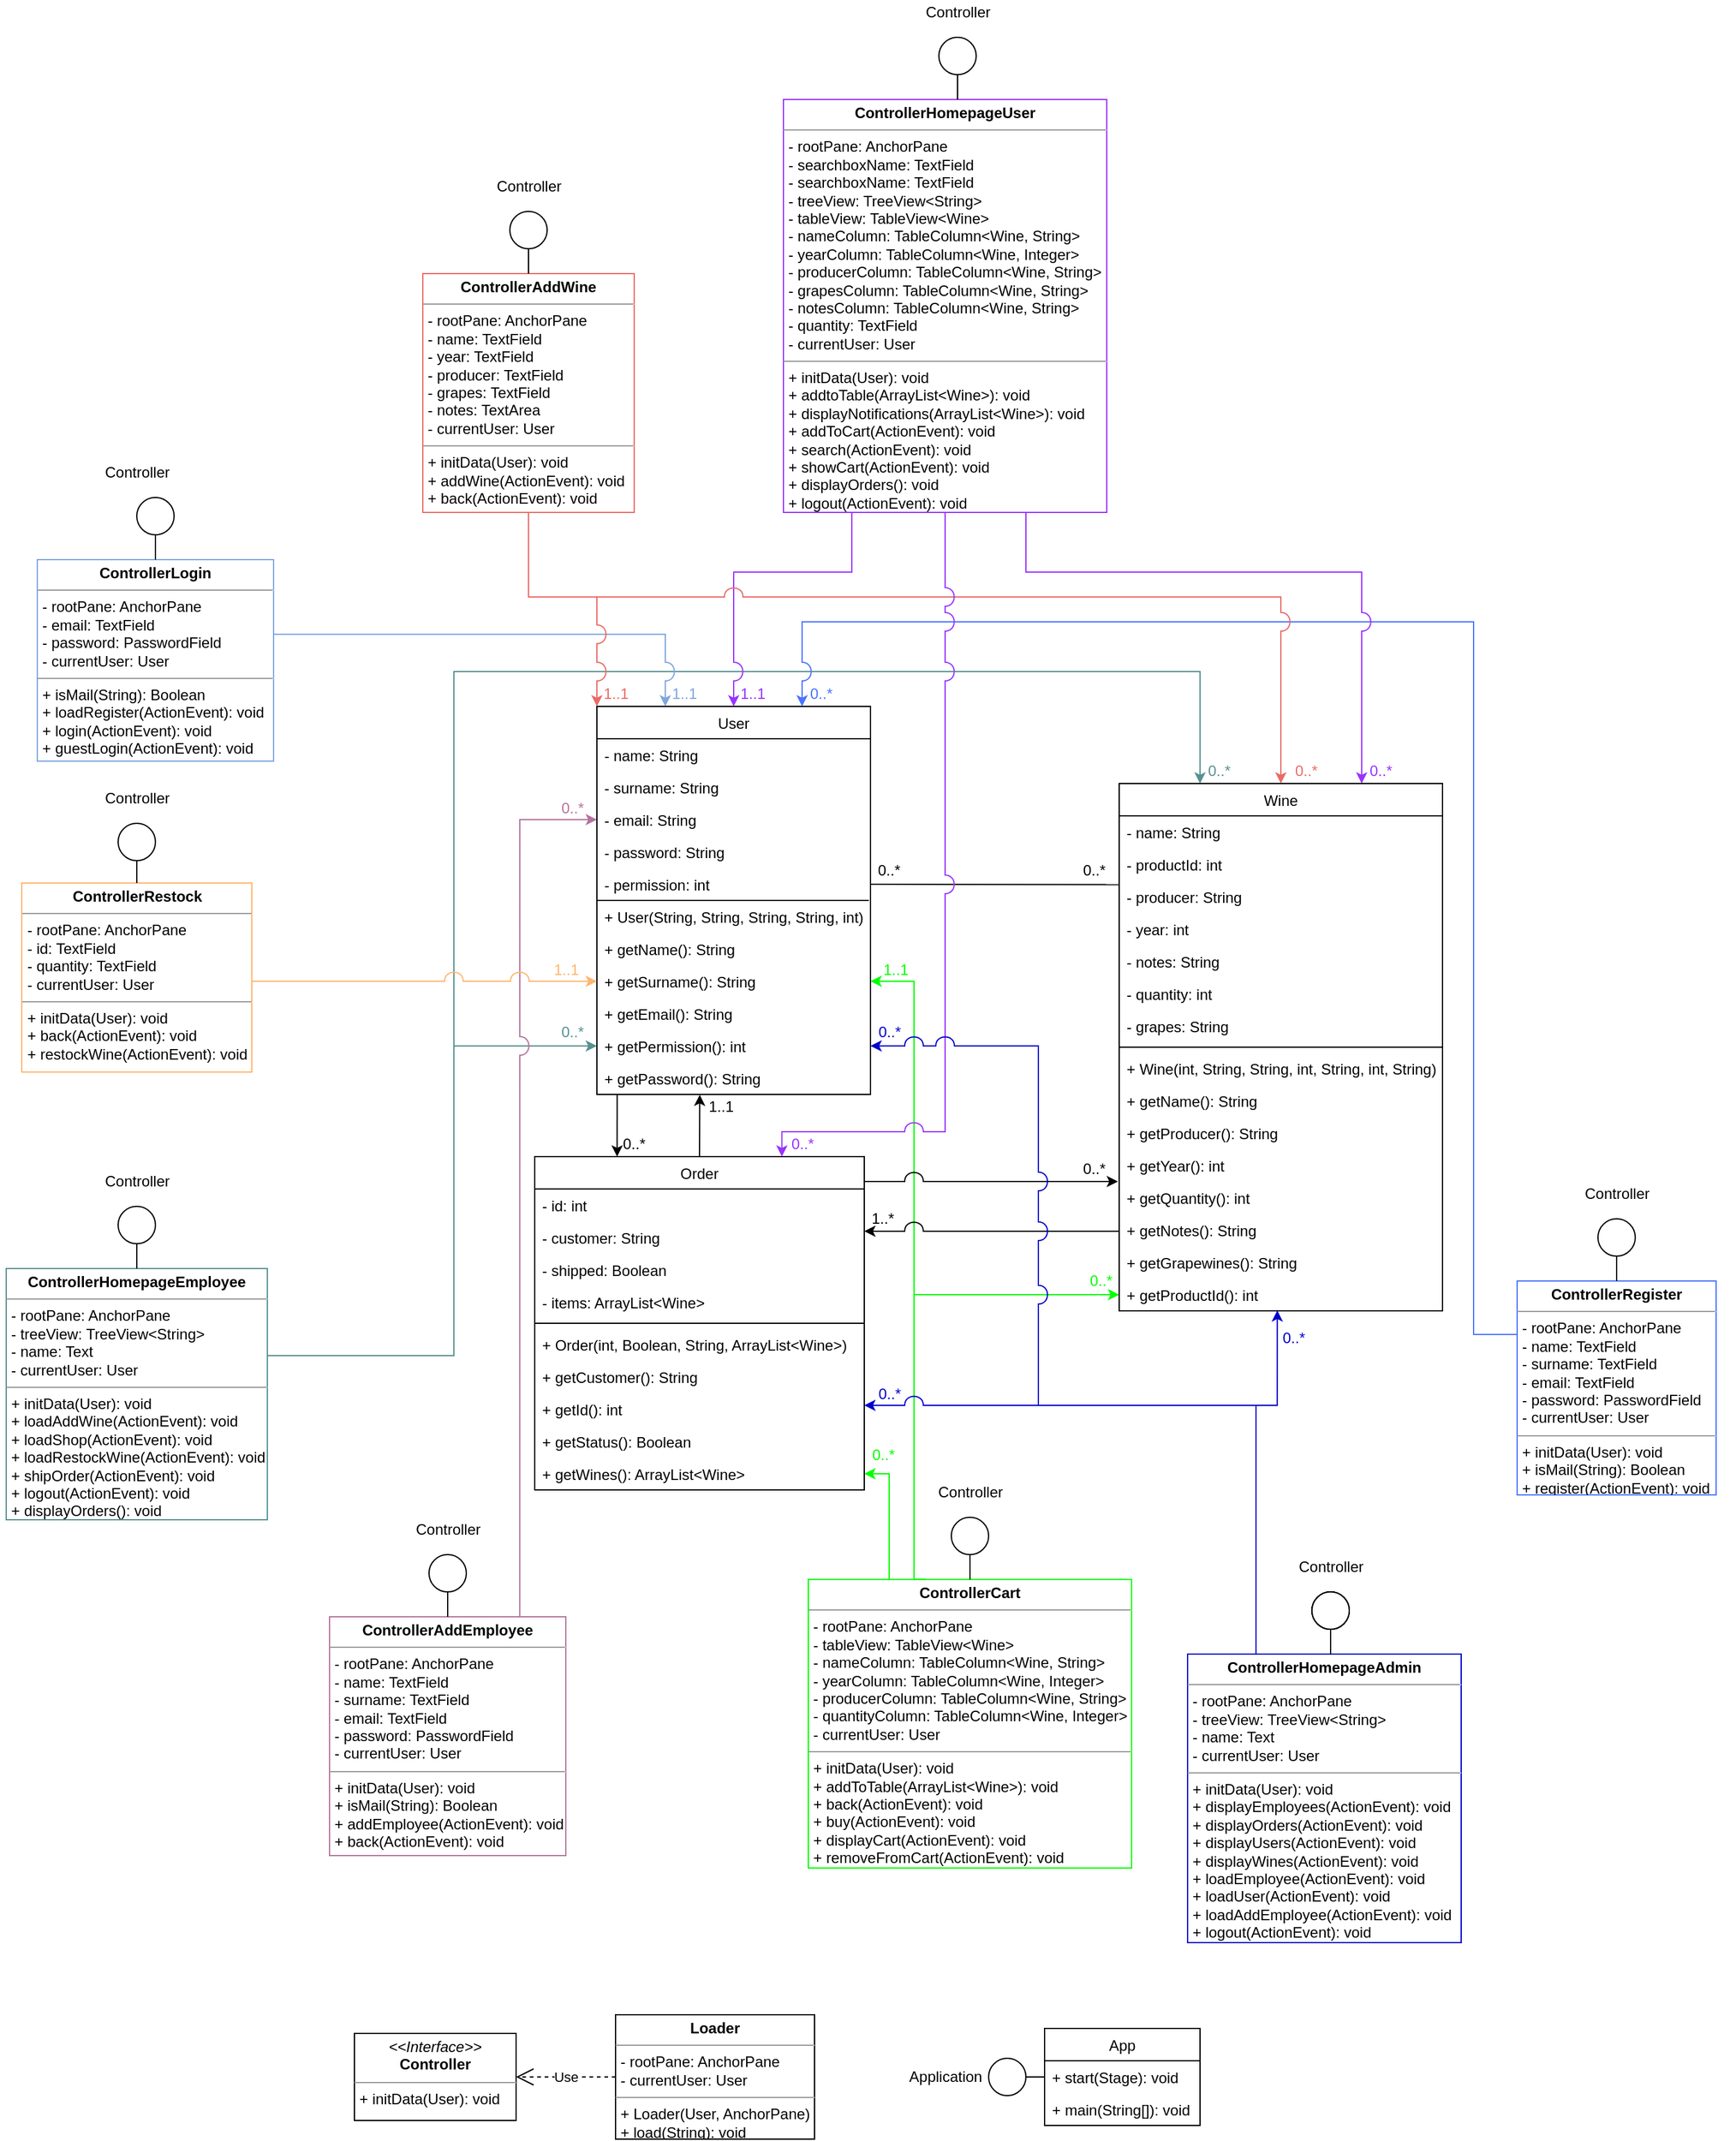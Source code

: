<mxfile version="14.0.1" type="github">
  <diagram id="dejC8xX66NXGGqEdCbtm" name="Page-1">
    <mxGraphModel dx="1524" dy="3350" grid="1" gridSize="10" guides="1" tooltips="1" connect="1" arrows="1" fold="1" page="1" pageScale="1" pageWidth="850" pageHeight="1100" background="none" math="0" shadow="0">
      <root>
        <mxCell id="0" />
        <mxCell id="1" parent="0" />
        <mxCell id="wKeTZpyMlNqquont4m5I-223" value="" style="group" parent="1" vertex="1" connectable="0">
          <mxGeometry x="2070" y="-780" width="250" height="312" as="geometry" />
        </mxCell>
        <mxCell id="wKeTZpyMlNqquont4m5I-213" value="&lt;p style=&quot;margin: 0px ; margin-top: 4px ; text-align: center&quot;&gt;&lt;b&gt;ControllerHomepageAdmin&lt;/b&gt;&lt;/p&gt;&lt;hr size=&quot;1&quot;&gt;&lt;p style=&quot;margin: 0px 0px 0px 4px&quot;&gt;- rootPane: AnchorPane&lt;/p&gt;&lt;p style=&quot;margin: 0px 0px 0px 4px&quot;&gt;- treeView: TreeView&amp;lt;String&amp;gt;&lt;/p&gt;&lt;p style=&quot;margin: 0px 0px 0px 4px&quot;&gt;- name: Text&lt;/p&gt;&lt;p style=&quot;margin: 0px 0px 0px 4px&quot;&gt;- currentUser: User&lt;/p&gt;&lt;hr size=&quot;1&quot;&gt;&lt;p style=&quot;margin: 0px ; margin-left: 4px&quot;&gt;+ initData(User): void&lt;/p&gt;&lt;p style=&quot;margin: 0px ; margin-left: 4px&quot;&gt;+ displayEmployees(ActionEvent): void&lt;/p&gt;&lt;p style=&quot;margin: 0px ; margin-left: 4px&quot;&gt;+ displayOrders(ActionEvent): void&lt;/p&gt;&lt;p style=&quot;margin: 0px ; margin-left: 4px&quot;&gt;+ displayUsers(ActionEvent): void&lt;/p&gt;&lt;p style=&quot;margin: 0px ; margin-left: 4px&quot;&gt;+ displayWines(ActionEvent): void&lt;/p&gt;&lt;p style=&quot;margin: 0px ; margin-left: 4px&quot;&gt;+ loadEmployee(ActionEvent): void&lt;/p&gt;&lt;p style=&quot;margin: 0px ; margin-left: 4px&quot;&gt;+ loadUser(ActionEvent): void&lt;/p&gt;&lt;p style=&quot;margin: 0px ; margin-left: 4px&quot;&gt;+ loadAddEmployee(ActionEvent): void&lt;/p&gt;&lt;p style=&quot;margin: 0px ; margin-left: 4px&quot;&gt;+ logout(ActionEvent): void&lt;/p&gt;" style="verticalAlign=top;align=left;overflow=fill;fontSize=12;fontFamily=Helvetica;html=1;strokeColor=#0000CC;" parent="wKeTZpyMlNqquont4m5I-223" vertex="1">
          <mxGeometry x="10" y="80" width="220" height="232" as="geometry" />
        </mxCell>
        <mxCell id="wKeTZpyMlNqquont4m5I-222" value="" style="group" parent="wKeTZpyMlNqquont4m5I-223" vertex="1" connectable="0">
          <mxGeometry x="90" width="70" height="80" as="geometry" />
        </mxCell>
        <mxCell id="wKeTZpyMlNqquont4m5I-195" value="Controller" style="text;html=1;align=center;verticalAlign=middle;resizable=0;points=[];autosize=1;" parent="wKeTZpyMlNqquont4m5I-222" vertex="1">
          <mxGeometry width="70" height="20" as="geometry" />
        </mxCell>
        <mxCell id="wKeTZpyMlNqquont4m5I-159" value="" style="ellipse;fillColor=#ffffff;strokeColor=#000000;rotation=90;" parent="wKeTZpyMlNqquont4m5I-222" vertex="1">
          <mxGeometry x="20" y="30" width="30" height="30" as="geometry" />
        </mxCell>
        <mxCell id="wKeTZpyMlNqquont4m5I-216" value="" style="endArrow=none;html=1;entryX=0.5;entryY=0;entryDx=0;entryDy=0;" parent="wKeTZpyMlNqquont4m5I-222" edge="1">
          <mxGeometry x="36.71" y="-50" width="50" height="50" as="geometry">
            <mxPoint x="35.0" y="50" as="sourcePoint" />
            <mxPoint x="35.0" y="80" as="targetPoint" />
          </mxGeometry>
        </mxCell>
        <mxCell id="wKeTZpyMlNqquont4m5I-217" value="" style="ellipse;fillColor=#ffffff;strokeColor=#000000;rotation=90;" parent="wKeTZpyMlNqquont4m5I-222" vertex="1">
          <mxGeometry x="20" y="30" width="30" height="30" as="geometry" />
        </mxCell>
        <mxCell id="wKeTZpyMlNqquont4m5I-218" value="" style="endArrow=none;html=1;entryX=0.5;entryY=0;entryDx=0;entryDy=0;" parent="wKeTZpyMlNqquont4m5I-222" edge="1">
          <mxGeometry x="36.71" y="-50" width="50" height="50" as="geometry">
            <mxPoint x="35.0" y="50" as="sourcePoint" />
            <mxPoint x="35.0" y="80" as="targetPoint" />
          </mxGeometry>
        </mxCell>
        <mxCell id="wKeTZpyMlNqquont4m5I-219" value="" style="ellipse;fillColor=#ffffff;strokeColor=#000000;rotation=90;" parent="wKeTZpyMlNqquont4m5I-222" vertex="1">
          <mxGeometry x="20" y="30" width="30" height="30" as="geometry" />
        </mxCell>
        <mxCell id="wKeTZpyMlNqquont4m5I-220" value="" style="endArrow=none;html=1;entryX=0.5;entryY=0;entryDx=0;entryDy=0;" parent="wKeTZpyMlNqquont4m5I-222" edge="1">
          <mxGeometry x="36.71" y="-50" width="50" height="50" as="geometry">
            <mxPoint x="35.0" y="50" as="sourcePoint" />
            <mxPoint x="35.0" y="80" as="targetPoint" />
          </mxGeometry>
        </mxCell>
        <mxCell id="wKeTZpyMlNqquont4m5I-221" value="" style="ellipse;fillColor=#ffffff;strokeColor=#000000;rotation=90;" parent="wKeTZpyMlNqquont4m5I-222" vertex="1">
          <mxGeometry x="20" y="30" width="30" height="30" as="geometry" />
        </mxCell>
        <mxCell id="wKeTZpyMlNqquont4m5I-230" value="" style="group" parent="1" vertex="1" connectable="0">
          <mxGeometry x="1450" y="-1890" width="200" height="272" as="geometry" />
        </mxCell>
        <mxCell id="wKeTZpyMlNqquont4m5I-162" value="" style="group" parent="wKeTZpyMlNqquont4m5I-230" vertex="1" connectable="0">
          <mxGeometry y="30" width="200" height="242" as="geometry" />
        </mxCell>
        <mxCell id="jC_Wdxe36F_O-iLtIrg6-13" value="&lt;p style=&quot;margin: 0px ; margin-top: 4px ; text-align: center&quot;&gt;&lt;b&gt;ControllerAddWine&lt;/b&gt;&lt;/p&gt;&lt;hr size=&quot;1&quot;&gt;&lt;p style=&quot;margin: 0px ; margin-left: 4px&quot;&gt;- rootPane: AnchorPane&lt;/p&gt;&lt;p style=&quot;margin: 0px ; margin-left: 4px&quot;&gt;- name: TextField&lt;/p&gt;&lt;p style=&quot;margin: 0px ; margin-left: 4px&quot;&gt;- year: TextField&lt;/p&gt;&lt;p style=&quot;margin: 0px ; margin-left: 4px&quot;&gt;- producer: TextField&lt;/p&gt;&lt;p style=&quot;margin: 0px ; margin-left: 4px&quot;&gt;- grapes: TextField&lt;/p&gt;&lt;p style=&quot;margin: 0px ; margin-left: 4px&quot;&gt;- notes: TextArea&lt;/p&gt;&lt;p style=&quot;margin: 0px ; margin-left: 4px&quot;&gt;- currentUser: User&lt;/p&gt;&lt;hr size=&quot;1&quot;&gt;&lt;p style=&quot;margin: 0px ; margin-left: 4px&quot;&gt;+ initData(User): void&lt;/p&gt;&lt;p style=&quot;margin: 0px ; margin-left: 4px&quot;&gt;+ addWine(ActionEvent): void&lt;/p&gt;&lt;p style=&quot;margin: 0px ; margin-left: 4px&quot;&gt;+ back(ActionEvent): void&lt;/p&gt;" style="verticalAlign=top;align=left;overflow=fill;fontSize=12;fontFamily=Helvetica;html=1;strokeColor=#EA6B66;" parent="wKeTZpyMlNqquont4m5I-162" vertex="1">
          <mxGeometry x="15" y="50" width="170" height="192" as="geometry" />
        </mxCell>
        <mxCell id="wKeTZpyMlNqquont4m5I-224" value="" style="group" parent="wKeTZpyMlNqquont4m5I-162" vertex="1" connectable="0">
          <mxGeometry x="85" y="-1.776e-15" width="50" height="50" as="geometry" />
        </mxCell>
        <mxCell id="wKeTZpyMlNqquont4m5I-160" value="" style="endArrow=none;html=1;entryX=0.5;entryY=0;entryDx=0;entryDy=0;" parent="wKeTZpyMlNqquont4m5I-224" edge="1">
          <mxGeometry x="1.71" y="-70" width="50" height="50" as="geometry">
            <mxPoint x="15" y="30" as="sourcePoint" />
            <mxPoint x="15" y="50" as="targetPoint" />
          </mxGeometry>
        </mxCell>
        <mxCell id="wKeTZpyMlNqquont4m5I-161" value="" style="ellipse;fillColor=#ffffff;strokeColor=#000000;rotation=90;" parent="wKeTZpyMlNqquont4m5I-224" vertex="1">
          <mxGeometry y="1.776e-15" width="30" height="30" as="geometry" />
        </mxCell>
        <mxCell id="wKeTZpyMlNqquont4m5I-194" value="Controller" style="text;html=1;align=center;verticalAlign=middle;resizable=0;points=[];autosize=1;" parent="wKeTZpyMlNqquont4m5I-230" vertex="1">
          <mxGeometry x="65" width="70" height="20" as="geometry" />
        </mxCell>
        <mxCell id="wKeTZpyMlNqquont4m5I-260" value="" style="group" parent="1" vertex="1" connectable="0">
          <mxGeometry x="2330" y="-1080" width="190" height="252" as="geometry" />
        </mxCell>
        <mxCell id="wKeTZpyMlNqquont4m5I-179" value="" style="group" parent="wKeTZpyMlNqquont4m5I-260" vertex="1" connectable="0">
          <mxGeometry y="30" width="190" height="222" as="geometry" />
        </mxCell>
        <mxCell id="jC_Wdxe36F_O-iLtIrg6-20" value="&lt;p style=&quot;margin: 0px ; margin-top: 4px ; text-align: center&quot;&gt;&lt;b&gt;ControllerRegister&lt;/b&gt;&lt;/p&gt;&lt;hr size=&quot;1&quot;&gt;&lt;p style=&quot;margin: 0px ; margin-left: 4px&quot;&gt;- rootPane: AnchorPane&lt;/p&gt;&lt;p style=&quot;margin: 0px 0px 0px 4px&quot;&gt;- name: TextField&lt;/p&gt;&lt;p style=&quot;margin: 0px 0px 0px 4px&quot;&gt;- surname: TextField&lt;br&gt;&lt;/p&gt;&lt;p style=&quot;margin: 0px 0px 0px 4px&quot;&gt;- email: TextField&lt;br&gt;&lt;/p&gt;&lt;p style=&quot;margin: 0px 0px 0px 4px&quot;&gt;- password: PasswordField&lt;/p&gt;&lt;p style=&quot;margin: 0px ; margin-left: 4px&quot;&gt;- currentUser: User&lt;/p&gt;&lt;hr size=&quot;1&quot;&gt;&lt;p style=&quot;margin: 0px ; margin-left: 4px&quot;&gt;+ initData(User): void&lt;/p&gt;&lt;p style=&quot;margin: 0px ; margin-left: 4px&quot;&gt;+ isMail(String): Boolean&lt;/p&gt;&lt;p style=&quot;margin: 0px ; margin-left: 4px&quot;&gt;+ register(ActionEvent): void&lt;/p&gt;" style="verticalAlign=top;align=left;overflow=fill;fontSize=12;fontFamily=Helvetica;html=1;strokeColor=#4A74FF;" parent="wKeTZpyMlNqquont4m5I-179" vertex="1">
          <mxGeometry x="15" y="50" width="160" height="172" as="geometry" />
        </mxCell>
        <mxCell id="wKeTZpyMlNqquont4m5I-149" value="" style="endArrow=none;html=1;entryX=0.5;entryY=0;entryDx=0;entryDy=0;" parent="wKeTZpyMlNqquont4m5I-179" target="jC_Wdxe36F_O-iLtIrg6-20" edge="1">
          <mxGeometry x="77" y="-80" width="50" height="50" as="geometry">
            <mxPoint x="95" y="30" as="sourcePoint" />
            <mxPoint x="90" y="37" as="targetPoint" />
          </mxGeometry>
        </mxCell>
        <mxCell id="wKeTZpyMlNqquont4m5I-150" value="" style="ellipse;fillColor=#ffffff;strokeColor=#000000;rotation=90;" parent="wKeTZpyMlNqquont4m5I-179" vertex="1">
          <mxGeometry x="80" width="30" height="30" as="geometry" />
        </mxCell>
        <mxCell id="wKeTZpyMlNqquont4m5I-190" value="Controller" style="text;html=1;align=center;verticalAlign=middle;resizable=0;points=[];autosize=1;" parent="wKeTZpyMlNqquont4m5I-260" vertex="1">
          <mxGeometry x="60" width="70" height="20" as="geometry" />
        </mxCell>
        <mxCell id="wKeTZpyMlNqquont4m5I-261" value="" style="group" parent="1" vertex="1" connectable="0">
          <mxGeometry x="1125" y="-1660" width="220" height="242" as="geometry" />
        </mxCell>
        <mxCell id="wKeTZpyMlNqquont4m5I-180" value="" style="group" parent="wKeTZpyMlNqquont4m5I-261" vertex="1" connectable="0">
          <mxGeometry y="30" width="220" height="212" as="geometry" />
        </mxCell>
        <mxCell id="jC_Wdxe36F_O-iLtIrg6-19" value="&lt;p style=&quot;margin: 0px ; margin-top: 4px ; text-align: center&quot;&gt;&lt;b&gt;ControllerLogin&lt;/b&gt;&lt;/p&gt;&lt;hr size=&quot;1&quot;&gt;&lt;p style=&quot;margin: 0px ; margin-left: 4px&quot;&gt;- rootPane: AnchorPane&lt;/p&gt;&lt;p style=&quot;margin: 0px ; margin-left: 4px&quot;&gt;- email: TextField&lt;/p&gt;&lt;p style=&quot;margin: 0px ; margin-left: 4px&quot;&gt;- password: PasswordField&lt;/p&gt;&lt;p style=&quot;margin: 0px ; margin-left: 4px&quot;&gt;- currentUser: User&lt;/p&gt;&lt;hr size=&quot;1&quot;&gt;&lt;p style=&quot;margin: 0px ; margin-left: 4px&quot;&gt;+ isMail(String): Boolean&lt;/p&gt;&lt;p style=&quot;margin: 0px ; margin-left: 4px&quot;&gt;+ loadRegister(ActionEvent): void&lt;/p&gt;&lt;p style=&quot;margin: 0px ; margin-left: 4px&quot;&gt;+ login(ActionEvent): void&lt;/p&gt;&lt;p style=&quot;margin: 0px ; margin-left: 4px&quot;&gt;+ guestLogin(ActionEvent): void&lt;/p&gt;" style="verticalAlign=top;align=left;overflow=fill;fontSize=12;fontFamily=Helvetica;html=1;strokeColor=#7EA6E0;" parent="wKeTZpyMlNqquont4m5I-180" vertex="1">
          <mxGeometry x="30" y="50" width="190" height="162" as="geometry" />
        </mxCell>
        <mxCell id="wKeTZpyMlNqquont4m5I-151" value="" style="endArrow=none;html=1;entryX=0.5;entryY=0;entryDx=0;entryDy=0;exitX=1;exitY=0.5;exitDx=0;exitDy=0;" parent="wKeTZpyMlNqquont4m5I-180" source="wKeTZpyMlNqquont4m5I-152" target="jC_Wdxe36F_O-iLtIrg6-19" edge="1">
          <mxGeometry x="72" y="-90" width="50" height="50" as="geometry">
            <mxPoint x="110" y="30" as="sourcePoint" />
            <mxPoint x="90" y="40" as="targetPoint" />
          </mxGeometry>
        </mxCell>
        <mxCell id="wKeTZpyMlNqquont4m5I-152" value="" style="ellipse;fillColor=#ffffff;strokeColor=#000000;rotation=90;" parent="wKeTZpyMlNqquont4m5I-180" vertex="1">
          <mxGeometry x="110" width="30" height="30" as="geometry" />
        </mxCell>
        <mxCell id="wKeTZpyMlNqquont4m5I-191" value="Controller" style="text;html=1;align=center;verticalAlign=middle;resizable=0;points=[];autosize=1;" parent="wKeTZpyMlNqquont4m5I-261" vertex="1">
          <mxGeometry x="75" width="70" height="20" as="geometry" />
        </mxCell>
        <mxCell id="wKeTZpyMlNqquont4m5I-269" value="" style="group" parent="1" vertex="1" connectable="0">
          <mxGeometry x="1850" y="-399" width="275" height="78" as="geometry" />
        </mxCell>
        <mxCell id="wKeTZpyMlNqquont4m5I-122" value="" style="endArrow=none;html=1;exitX=1;exitY=0.5;exitDx=0;exitDy=0;exitPerimeter=0;entryX=0;entryY=0.5;entryDx=0;entryDy=0;" parent="wKeTZpyMlNqquont4m5I-269" edge="1">
          <mxGeometry width="50" height="50" as="geometry">
            <mxPoint x="90" y="39" as="sourcePoint" />
            <mxPoint x="115" y="39" as="targetPoint" />
          </mxGeometry>
        </mxCell>
        <mxCell id="wKeTZpyMlNqquont4m5I-130" value="" style="group" parent="wKeTZpyMlNqquont4m5I-269" vertex="1" connectable="0">
          <mxGeometry width="275" height="78" as="geometry" />
        </mxCell>
        <mxCell id="jC_Wdxe36F_O-iLtIrg6-5" value="App" style="swimlane;fontStyle=0;childLayout=stackLayout;horizontal=1;startSize=26;fillColor=none;horizontalStack=0;resizeParent=1;resizeParentMax=0;resizeLast=0;collapsible=1;marginBottom=0;" parent="wKeTZpyMlNqquont4m5I-130" vertex="1">
          <mxGeometry x="115" width="125" height="78" as="geometry">
            <mxRectangle x="60" y="-960" width="50" height="26" as="alternateBounds" />
          </mxGeometry>
        </mxCell>
        <mxCell id="jC_Wdxe36F_O-iLtIrg6-7" value="+ start(Stage): void" style="text;strokeColor=none;fillColor=none;align=left;verticalAlign=top;spacingLeft=4;spacingRight=4;overflow=hidden;rotatable=0;points=[[0,0.5],[1,0.5]];portConstraint=eastwest;" parent="jC_Wdxe36F_O-iLtIrg6-5" vertex="1">
          <mxGeometry y="26" width="125" height="26" as="geometry" />
        </mxCell>
        <mxCell id="jC_Wdxe36F_O-iLtIrg6-8" value="+ main(String[]): void" style="text;strokeColor=none;fillColor=none;align=left;verticalAlign=top;spacingLeft=4;spacingRight=4;overflow=hidden;rotatable=0;points=[[0,0.5],[1,0.5]];portConstraint=eastwest;" parent="jC_Wdxe36F_O-iLtIrg6-5" vertex="1">
          <mxGeometry y="52" width="125" height="26" as="geometry" />
        </mxCell>
        <mxCell id="wKeTZpyMlNqquont4m5I-7" value="Application" style="text;html=1;align=center;verticalAlign=middle;resizable=0;points=[];autosize=1;" parent="wKeTZpyMlNqquont4m5I-130" vertex="1">
          <mxGeometry y="29" width="70" height="20" as="geometry" />
        </mxCell>
        <mxCell id="wKeTZpyMlNqquont4m5I-123" value="" style="ellipse;fillColor=#ffffff;strokeColor=#000000;" parent="wKeTZpyMlNqquont4m5I-130" vertex="1">
          <mxGeometry x="70" y="24" width="30" height="30" as="geometry" />
        </mxCell>
        <mxCell id="wKeTZpyMlNqquont4m5I-273" style="edgeStyle=orthogonalEdgeStyle;rounded=0;orthogonalLoop=1;jettySize=auto;html=1;entryX=0;entryY=0.5;entryDx=0;entryDy=0;exitX=1;exitY=0.5;exitDx=0;exitDy=0;strokeColor=#579191;" parent="1" source="jC_Wdxe36F_O-iLtIrg6-15" target="UXMgXP9CzdIKXv9W3ZQB-112" edge="1">
          <mxGeometry relative="1" as="geometry">
            <Array as="points">
              <mxPoint x="1340" y="-940" />
              <mxPoint x="1490" y="-940" />
              <mxPoint x="1490" y="-1189" />
            </Array>
            <mxPoint x="1360" y="-920" as="sourcePoint" />
            <mxPoint x="1615" y="-1187" as="targetPoint" />
          </mxGeometry>
        </mxCell>
        <mxCell id="wKeTZpyMlNqquont4m5I-101" value="" style="endArrow=none;html=1;exitX=1;exitY=0.5;exitDx=0;exitDy=0;entryX=-0.001;entryY=0.126;entryDx=0;entryDy=0;entryPerimeter=0;startArrow=none;startFill=0;endFill=0;" parent="1" source="UXMgXP9CzdIKXv9W3ZQB-107" target="UXMgXP9CzdIKXv9W3ZQB-86" edge="1">
          <mxGeometry x="1610" y="-1470" width="50" height="50" as="geometry">
            <mxPoint x="1775" y="-1317" as="sourcePoint" />
            <mxPoint x="2025" y="-1316" as="targetPoint" />
          </mxGeometry>
        </mxCell>
        <mxCell id="wKeTZpyMlNqquont4m5I-102" value="0..*" style="text;html=1;strokeColor=none;fillColor=none;align=center;verticalAlign=middle;whiteSpace=wrap;rounded=0;" parent="1" vertex="1">
          <mxGeometry x="1995" y="-1340" width="20" height="20" as="geometry" />
        </mxCell>
        <mxCell id="wKeTZpyMlNqquont4m5I-105" value="" style="endArrow=none;html=1;entryX=0.074;entryY=1.003;entryDx=0;entryDy=0;exitX=0.25;exitY=0;exitDx=0;exitDy=0;entryPerimeter=0;endFill=0;startArrow=classic;startFill=1;" parent="1" source="UXMgXP9CzdIKXv9W3ZQB-62" target="UXMgXP9CzdIKXv9W3ZQB-113" edge="1">
          <mxGeometry x="1610" y="-1470" width="50" height="50" as="geometry">
            <mxPoint x="1695" y="-1100" as="sourcePoint" />
            <mxPoint x="1695" y="-1170" as="targetPoint" />
          </mxGeometry>
        </mxCell>
        <mxCell id="wKeTZpyMlNqquont4m5I-107" value="0..*" style="text;html=1;strokeColor=none;fillColor=none;align=center;verticalAlign=middle;whiteSpace=wrap;rounded=0;" parent="1" vertex="1">
          <mxGeometry x="1625" y="-1120" width="20" height="20" as="geometry" />
        </mxCell>
        <mxCell id="wKeTZpyMlNqquont4m5I-109" value="0..*" style="text;html=1;strokeColor=none;fillColor=none;align=center;verticalAlign=middle;whiteSpace=wrap;rounded=0;" parent="1" vertex="1">
          <mxGeometry x="1995" y="-1100" width="20" height="20" as="geometry" />
        </mxCell>
        <mxCell id="wKeTZpyMlNqquont4m5I-113" value="1..*" style="text;html=1;strokeColor=none;fillColor=none;align=center;verticalAlign=middle;whiteSpace=wrap;rounded=0;" parent="1" vertex="1">
          <mxGeometry x="1825" y="-1060" width="20" height="20" as="geometry" />
        </mxCell>
        <mxCell id="wKeTZpyMlNqquont4m5I-265" value="" style="group" parent="1" vertex="1" connectable="0">
          <mxGeometry x="1775" y="-840" width="260" height="312" as="geometry" />
        </mxCell>
        <mxCell id="jC_Wdxe36F_O-iLtIrg6-12" value="&lt;p style=&quot;margin: 0px ; margin-top: 4px ; text-align: center&quot;&gt;&lt;b&gt;ControllerCart&lt;/b&gt;&lt;/p&gt;&lt;hr size=&quot;1&quot;&gt;&lt;p style=&quot;margin: 0px ; margin-left: 4px&quot;&gt;-&lt;span&gt;&amp;nbsp;rootPane: AnchorPane&lt;/span&gt;&lt;/p&gt;&lt;p style=&quot;margin: 0px 0px 0px 4px&quot;&gt;- tableView: TableView&amp;lt;Wine&amp;gt;&lt;/p&gt;&lt;p style=&quot;margin: 0px 0px 0px 4px&quot;&gt;- nameColumn: TableColumn&amp;lt;Wine, String&amp;gt;&lt;/p&gt;&lt;p style=&quot;margin: 0px 0px 0px 4px&quot;&gt;- yearColumn: TableColumn&amp;lt;Wine, Integer&amp;gt;&lt;/p&gt;&lt;p style=&quot;margin: 0px 0px 0px 4px&quot;&gt;- producerColumn: TableColumn&amp;lt;Wine, String&amp;gt;&lt;/p&gt;&lt;p style=&quot;margin: 0px 0px 0px 4px&quot;&gt;- quantityColumn: TableColumn&amp;lt;Wine, Integer&amp;gt;&lt;/p&gt;&lt;p style=&quot;margin: 0px ; margin-left: 4px&quot;&gt;- currentUser: User&lt;/p&gt;&lt;hr size=&quot;1&quot;&gt;&lt;p style=&quot;margin: 0px ; margin-left: 4px&quot;&gt;+ initData(User): void&lt;/p&gt;&lt;p style=&quot;margin: 0px ; margin-left: 4px&quot;&gt;+ addToTable(ArrayList&amp;lt;Wine&amp;gt;): void&lt;/p&gt;&lt;p style=&quot;margin: 0px ; margin-left: 4px&quot;&gt;+ back(ActionEvent): void&lt;/p&gt;&lt;p style=&quot;margin: 0px ; margin-left: 4px&quot;&gt;+ buy(ActionEvent): void&lt;/p&gt;&lt;p style=&quot;margin: 0px ; margin-left: 4px&quot;&gt;+ displayCart(ActionEvent): void&lt;/p&gt;&lt;p style=&quot;margin: 0px ; margin-left: 4px&quot;&gt;+ removeFromCart(ActionEvent): void&lt;/p&gt;" style="verticalAlign=top;align=left;overflow=fill;fontSize=12;fontFamily=Helvetica;html=1;strokeColor=#00FF00;" parent="wKeTZpyMlNqquont4m5I-265" vertex="1">
          <mxGeometry y="80" width="260" height="232" as="geometry" />
        </mxCell>
        <mxCell id="wKeTZpyMlNqquont4m5I-188" value="" style="endArrow=none;html=1;entryX=0.5;entryY=0;entryDx=0;entryDy=0;" parent="wKeTZpyMlNqquont4m5I-265" target="jC_Wdxe36F_O-iLtIrg6-12" edge="1">
          <mxGeometry x="-1273.34" y="950" width="50" height="50" as="geometry">
            <mxPoint x="130" y="60" as="sourcePoint" />
            <mxPoint x="129.66" y="60" as="targetPoint" />
          </mxGeometry>
        </mxCell>
        <mxCell id="wKeTZpyMlNqquont4m5I-189" value="" style="ellipse;fillColor=#ffffff;strokeColor=#000000;rotation=90;" parent="wKeTZpyMlNqquont4m5I-265" vertex="1">
          <mxGeometry x="115" y="30" width="30" height="30" as="geometry" />
        </mxCell>
        <mxCell id="wKeTZpyMlNqquont4m5I-264" value="Controller" style="text;html=1;align=center;verticalAlign=middle;resizable=0;points=[];autosize=1;" parent="wKeTZpyMlNqquont4m5I-265" vertex="1">
          <mxGeometry x="95" width="70" height="20" as="geometry" />
        </mxCell>
        <mxCell id="ZOYg5p0cv3gOobGNT6kV-1" style="rounded=0;orthogonalLoop=1;jettySize=auto;html=1;exitX=0.25;exitY=0;exitDx=0;exitDy=0;edgeStyle=orthogonalEdgeStyle;entryX=1;entryY=0.5;entryDx=0;entryDy=0;strokeColor=#00FF00;" parent="1" source="jC_Wdxe36F_O-iLtIrg6-12" target="UXMgXP9CzdIKXv9W3ZQB-72" edge="1">
          <mxGeometry relative="1" as="geometry">
            <mxPoint x="2080" y="-890" as="targetPoint" />
            <Array as="points">
              <mxPoint x="1840" y="-845" />
            </Array>
          </mxGeometry>
        </mxCell>
        <mxCell id="ZOYg5p0cv3gOobGNT6kV-2" style="edgeStyle=orthogonalEdgeStyle;rounded=0;orthogonalLoop=1;jettySize=auto;html=1;entryX=1;entryY=0.5;entryDx=0;entryDy=0;exitX=0.363;exitY=-0.001;exitDx=0;exitDy=0;exitPerimeter=0;strokeColor=#00FF00;" parent="1" source="jC_Wdxe36F_O-iLtIrg6-12" target="UXMgXP9CzdIKXv9W3ZQB-110" edge="1">
          <mxGeometry relative="1" as="geometry">
            <mxPoint x="1870" y="-770" as="sourcePoint" />
            <mxPoint x="1775" y="-1239" as="targetPoint" />
            <Array as="points">
              <mxPoint x="1860" y="-760" />
              <mxPoint x="1860" y="-1241" />
            </Array>
          </mxGeometry>
        </mxCell>
        <mxCell id="ZOYg5p0cv3gOobGNT6kV-3" style="edgeStyle=orthogonalEdgeStyle;rounded=0;orthogonalLoop=1;jettySize=auto;html=1;jumpStyle=arc;jumpSize=15;entryX=0;entryY=0.5;entryDx=0;entryDy=0;strokeColor=#00FF00;" parent="1" target="UXMgXP9CzdIKXv9W3ZQB-99" edge="1">
          <mxGeometry relative="1" as="geometry">
            <mxPoint x="1870" y="-760" as="sourcePoint" />
            <mxPoint x="2050" y="-1000" as="targetPoint" />
            <Array as="points">
              <mxPoint x="1860" y="-760" />
              <mxPoint x="1860" y="-989" />
            </Array>
          </mxGeometry>
        </mxCell>
        <mxCell id="ZOYg5p0cv3gOobGNT6kV-9" style="edgeStyle=orthogonalEdgeStyle;rounded=0;orthogonalLoop=1;jettySize=auto;html=1;entryX=0.25;entryY=0;entryDx=0;entryDy=0;jumpStyle=arc;jumpSize=15;exitX=1;exitY=0.5;exitDx=0;exitDy=0;strokeColor=#579191;" parent="1" source="jC_Wdxe36F_O-iLtIrg6-15" target="UXMgXP9CzdIKXv9W3ZQB-83" edge="1">
          <mxGeometry relative="1" as="geometry">
            <Array as="points">
              <mxPoint x="1340" y="-940" />
              <mxPoint x="1490" y="-940" />
              <mxPoint x="1490" y="-1490" />
              <mxPoint x="2090" y="-1490" />
            </Array>
            <mxPoint x="2065" y="-1420" as="targetPoint" />
          </mxGeometry>
        </mxCell>
        <mxCell id="ZOYg5p0cv3gOobGNT6kV-10" style="edgeStyle=orthogonalEdgeStyle;rounded=0;jumpStyle=arc;jumpSize=15;orthogonalLoop=1;jettySize=auto;html=1;entryX=0.25;entryY=0;entryDx=0;entryDy=0;strokeColor=#7EA6E0;" parent="1" target="UXMgXP9CzdIKXv9W3ZQB-101" edge="1">
          <mxGeometry relative="1" as="geometry">
            <Array as="points">
              <mxPoint x="1345" y="-1520" />
              <mxPoint x="1660" y="-1520" />
            </Array>
            <mxPoint x="1345" y="-1520" as="sourcePoint" />
            <mxPoint x="1655" y="-1460" as="targetPoint" />
          </mxGeometry>
        </mxCell>
        <mxCell id="ZOYg5p0cv3gOobGNT6kV-11" style="edgeStyle=orthogonalEdgeStyle;rounded=0;jumpStyle=arc;jumpSize=15;orthogonalLoop=1;jettySize=auto;html=1;exitX=0;exitY=0.25;exitDx=0;exitDy=0;entryX=0.75;entryY=0;entryDx=0;entryDy=0;strokeColor=#4A74FF;" parent="1" source="jC_Wdxe36F_O-iLtIrg6-20" target="UXMgXP9CzdIKXv9W3ZQB-101" edge="1">
          <mxGeometry relative="1" as="geometry">
            <Array as="points">
              <mxPoint x="2310" y="-957" />
              <mxPoint x="2310" y="-1530" />
              <mxPoint x="1770" y="-1530" />
            </Array>
            <mxPoint x="1735" y="-1460" as="targetPoint" />
          </mxGeometry>
        </mxCell>
        <mxCell id="ZOYg5p0cv3gOobGNT6kV-12" style="edgeStyle=orthogonalEdgeStyle;rounded=0;jumpStyle=arc;jumpSize=15;orthogonalLoop=1;jettySize=auto;html=1;exitX=0.25;exitY=1;exitDx=0;exitDy=0;entryX=0.5;entryY=0;entryDx=0;entryDy=0;strokeColor=#9933FF;" parent="1" source="wKeTZpyMlNqquont4m5I-249" target="UXMgXP9CzdIKXv9W3ZQB-101" edge="1">
          <mxGeometry relative="1" as="geometry">
            <Array as="points">
              <mxPoint x="1810" y="-1570" />
              <mxPoint x="1715" y="-1570" />
            </Array>
            <mxPoint x="1695" y="-1460" as="targetPoint" />
          </mxGeometry>
        </mxCell>
        <mxCell id="ZOYg5p0cv3gOobGNT6kV-14" style="edgeStyle=orthogonalEdgeStyle;rounded=0;jumpStyle=arc;jumpSize=15;orthogonalLoop=1;jettySize=auto;html=1;exitX=0.75;exitY=1;exitDx=0;exitDy=0;entryX=0.75;entryY=0;entryDx=0;entryDy=0;strokeColor=#9933FF;" parent="1" source="wKeTZpyMlNqquont4m5I-249" target="UXMgXP9CzdIKXv9W3ZQB-83" edge="1">
          <mxGeometry relative="1" as="geometry">
            <Array as="points">
              <mxPoint x="1950" y="-1570" />
              <mxPoint x="2220" y="-1570" />
            </Array>
            <mxPoint x="2145" y="-1420" as="targetPoint" />
          </mxGeometry>
        </mxCell>
        <mxCell id="ZOYg5p0cv3gOobGNT6kV-15" style="edgeStyle=orthogonalEdgeStyle;rounded=0;jumpStyle=arc;jumpSize=15;orthogonalLoop=1;jettySize=auto;html=1;exitX=0.5;exitY=1;exitDx=0;exitDy=0;entryX=0;entryY=0;entryDx=0;entryDy=0;strokeColor=#EA6B66;" parent="1" source="jC_Wdxe36F_O-iLtIrg6-13" target="UXMgXP9CzdIKXv9W3ZQB-101" edge="1">
          <mxGeometry relative="1" as="geometry">
            <Array as="points">
              <mxPoint x="1550" y="-1550" />
              <mxPoint x="1605" y="-1550" />
            </Array>
            <mxPoint x="1637.08" y="-1460.87" as="targetPoint" />
          </mxGeometry>
        </mxCell>
        <mxCell id="ZOYg5p0cv3gOobGNT6kV-16" style="edgeStyle=orthogonalEdgeStyle;rounded=0;jumpStyle=arc;jumpSize=15;orthogonalLoop=1;jettySize=auto;html=1;entryX=0.5;entryY=0;entryDx=0;entryDy=0;startArrow=none;startFill=0;noJump=0;comic=0;strokeColor=#EA6B66;" parent="1" target="UXMgXP9CzdIKXv9W3ZQB-83" edge="1">
          <mxGeometry relative="1" as="geometry">
            <Array as="points">
              <mxPoint x="1550" y="-1618" />
              <mxPoint x="1550" y="-1550" />
              <mxPoint x="2155" y="-1550" />
            </Array>
            <mxPoint x="1550" y="-1618" as="sourcePoint" />
            <mxPoint x="2105" y="-1420" as="targetPoint" />
          </mxGeometry>
        </mxCell>
        <mxCell id="ZOYg5p0cv3gOobGNT6kV-17" style="edgeStyle=orthogonalEdgeStyle;rounded=0;comic=0;jumpStyle=arc;jumpSize=15;orthogonalLoop=1;jettySize=auto;html=1;exitX=0.805;exitY=-0.002;exitDx=0;exitDy=0;entryX=0;entryY=0.5;entryDx=0;entryDy=0;startArrow=none;startFill=0;exitPerimeter=0;strokeColor=#B5739D;" parent="1" source="jC_Wdxe36F_O-iLtIrg6-10" target="UXMgXP9CzdIKXv9W3ZQB-104" edge="1">
          <mxGeometry relative="1" as="geometry">
            <Array as="points">
              <mxPoint x="1543" y="-1371" />
            </Array>
            <mxPoint x="1615" y="-1369" as="targetPoint" />
          </mxGeometry>
        </mxCell>
        <mxCell id="ZOYg5p0cv3gOobGNT6kV-19" value="" style="group" parent="1" vertex="1" connectable="0">
          <mxGeometry x="1370" y="-410" width="530" height="100" as="geometry" />
        </mxCell>
        <mxCell id="jC_Wdxe36F_O-iLtIrg6-4" value="&lt;p style=&quot;margin: 0px ; margin-top: 4px ; text-align: center&quot;&gt;&lt;i&gt;&amp;lt;&amp;lt;Interface&amp;gt;&amp;gt;&lt;/i&gt;&lt;br&gt;&lt;b&gt;Controller&lt;/b&gt;&lt;/p&gt;&lt;hr size=&quot;1&quot;&gt;&lt;p style=&quot;margin: 0px ; margin-left: 4px&quot;&gt;+ initData&lt;span&gt;(User): void&lt;/span&gt;&lt;/p&gt;" style="verticalAlign=top;align=left;overflow=fill;fontSize=12;fontFamily=Helvetica;html=1;" parent="ZOYg5p0cv3gOobGNT6kV-19" vertex="1">
          <mxGeometry x="40" y="15" width="130" height="70" as="geometry" />
        </mxCell>
        <mxCell id="jC_Wdxe36F_O-iLtIrg6-29" value="&lt;p style=&quot;margin: 0px ; margin-top: 4px ; text-align: center&quot;&gt;&lt;b&gt;Loader&lt;/b&gt;&lt;/p&gt;&lt;hr size=&quot;1&quot;&gt;&lt;p style=&quot;margin: 0px ; margin-left: 4px&quot;&gt;- rootPane: AnchorPane&lt;/p&gt;&lt;p style=&quot;margin: 0px ; margin-left: 4px&quot;&gt;- currentUser: User&lt;/p&gt;&lt;hr size=&quot;1&quot;&gt;&lt;p style=&quot;margin: 0px ; margin-left: 4px&quot;&gt;+ Loader(User, AnchorPane)&lt;/p&gt;&lt;p style=&quot;margin: 0px ; margin-left: 4px&quot;&gt;+ load(String): void&lt;/p&gt;" style="verticalAlign=top;align=left;overflow=fill;fontSize=12;fontFamily=Helvetica;html=1;" parent="ZOYg5p0cv3gOobGNT6kV-19" vertex="1">
          <mxGeometry x="250" width="160" height="100" as="geometry" />
        </mxCell>
        <mxCell id="BZukZKPMYofZ3oWbsd-u-14" value="Use" style="endArrow=open;endSize=12;dashed=1;html=1;entryX=1;entryY=0.5;entryDx=0;entryDy=0;exitX=0;exitY=0.5;exitDx=0;exitDy=0;" parent="ZOYg5p0cv3gOobGNT6kV-19" source="jC_Wdxe36F_O-iLtIrg6-29" target="jC_Wdxe36F_O-iLtIrg6-4" edge="1">
          <mxGeometry width="160" relative="1" as="geometry">
            <mxPoint x="310" y="754.58" as="sourcePoint" />
            <mxPoint x="470" y="754.58" as="targetPoint" />
          </mxGeometry>
        </mxCell>
        <mxCell id="UXMgXP9CzdIKXv9W3ZQB-1" value="&lt;font color=&quot;#00ff00&quot;&gt;0..*&lt;/font&gt;" style="text;html=1;align=center;verticalAlign=middle;resizable=0;points=[];autosize=1;" parent="1" vertex="1">
          <mxGeometry x="1820" y="-870" width="30" height="20" as="geometry" />
        </mxCell>
        <mxCell id="UXMgXP9CzdIKXv9W3ZQB-3" value="&lt;font color=&quot;#0000cc&quot;&gt;0..*&lt;/font&gt;" style="text;html=1;align=center;verticalAlign=middle;resizable=0;points=[];autosize=1;" parent="1" vertex="1">
          <mxGeometry x="1825" y="-919" width="30" height="20" as="geometry" />
        </mxCell>
        <mxCell id="UXMgXP9CzdIKXv9W3ZQB-81" style="edgeStyle=elbowEdgeStyle;rounded=0;jumpStyle=arc;jumpSize=15;orthogonalLoop=1;jettySize=auto;elbow=vertical;html=1;exitX=1;exitY=0;exitDx=0;exitDy=0;endArrow=classic;endFill=1;endSize=6;" parent="1" source="UXMgXP9CzdIKXv9W3ZQB-62" edge="1">
          <mxGeometry relative="1" as="geometry">
            <mxPoint x="2024" y="-1080" as="targetPoint" />
            <Array as="points">
              <mxPoint x="1860" y="-1080" />
              <mxPoint x="1900" y="-1090" />
              <mxPoint x="1900" y="-1100" />
              <mxPoint x="1830" y="-1119" />
              <mxPoint x="1920" y="-1119" />
            </Array>
          </mxGeometry>
        </mxCell>
        <mxCell id="Fyv9kKef1HyjdScumFZm-7" style="edgeStyle=orthogonalEdgeStyle;rounded=0;jumpStyle=arc;jumpSize=15;orthogonalLoop=1;jettySize=auto;html=1;exitX=0.5;exitY=0;exitDx=0;exitDy=0;entryX=0.376;entryY=1.008;entryDx=0;entryDy=0;entryPerimeter=0;startArrow=none;startFill=0;endArrow=classic;endFill=1;" parent="1" source="UXMgXP9CzdIKXv9W3ZQB-62" target="UXMgXP9CzdIKXv9W3ZQB-113" edge="1">
          <mxGeometry relative="1" as="geometry" />
        </mxCell>
        <mxCell id="UXMgXP9CzdIKXv9W3ZQB-62" value="Order" style="swimlane;fontStyle=0;align=center;verticalAlign=top;childLayout=stackLayout;horizontal=1;startSize=26;horizontalStack=0;resizeParent=1;resizeLast=0;collapsible=1;marginBottom=0;rounded=0;shadow=0;strokeWidth=1;" parent="1" vertex="1">
          <mxGeometry x="1555" y="-1100" width="265" height="268" as="geometry">
            <mxRectangle x="165" y="-780" width="160" height="26" as="alternateBounds" />
          </mxGeometry>
        </mxCell>
        <mxCell id="UXMgXP9CzdIKXv9W3ZQB-63" value="- id: int" style="text;align=left;verticalAlign=top;spacingLeft=4;spacingRight=4;overflow=hidden;rotatable=0;points=[[0,0.5],[1,0.5]];portConstraint=eastwest;" parent="UXMgXP9CzdIKXv9W3ZQB-62" vertex="1">
          <mxGeometry y="26" width="265" height="26" as="geometry" />
        </mxCell>
        <mxCell id="UXMgXP9CzdIKXv9W3ZQB-64" value="- customer: String" style="text;align=left;verticalAlign=top;spacingLeft=4;spacingRight=4;overflow=hidden;rotatable=0;points=[[0,0.5],[1,0.5]];portConstraint=eastwest;rounded=0;shadow=0;html=0;" parent="UXMgXP9CzdIKXv9W3ZQB-62" vertex="1">
          <mxGeometry y="52" width="265" height="26" as="geometry" />
        </mxCell>
        <mxCell id="UXMgXP9CzdIKXv9W3ZQB-65" value="- shipped: Boolean" style="text;align=left;verticalAlign=top;spacingLeft=4;spacingRight=4;overflow=hidden;rotatable=0;points=[[0,0.5],[1,0.5]];portConstraint=eastwest;rounded=0;shadow=0;html=0;" parent="UXMgXP9CzdIKXv9W3ZQB-62" vertex="1">
          <mxGeometry y="78" width="265" height="26" as="geometry" />
        </mxCell>
        <mxCell id="UXMgXP9CzdIKXv9W3ZQB-66" value="- items: ArrayList&lt;Wine&gt;" style="text;align=left;verticalAlign=top;spacingLeft=4;spacingRight=4;overflow=hidden;rotatable=0;points=[[0,0.5],[1,0.5]];portConstraint=eastwest;rounded=0;shadow=0;html=0;" parent="UXMgXP9CzdIKXv9W3ZQB-62" vertex="1">
          <mxGeometry y="104" width="265" height="26" as="geometry" />
        </mxCell>
        <mxCell id="UXMgXP9CzdIKXv9W3ZQB-67" value="" style="line;strokeWidth=1;fillColor=none;align=left;verticalAlign=middle;spacingTop=-1;spacingLeft=3;spacingRight=3;rotatable=0;labelPosition=right;points=[];portConstraint=eastwest;" parent="UXMgXP9CzdIKXv9W3ZQB-62" vertex="1">
          <mxGeometry y="130" width="265" height="8" as="geometry" />
        </mxCell>
        <mxCell id="UXMgXP9CzdIKXv9W3ZQB-68" value="+ Order(int, Boolean, String, ArrayList&lt;Wine&gt;)" style="text;align=left;verticalAlign=top;spacingLeft=4;spacingRight=4;overflow=hidden;rotatable=0;points=[[0,0.5],[1,0.5]];portConstraint=eastwest;rounded=0;shadow=0;html=0;" parent="UXMgXP9CzdIKXv9W3ZQB-62" vertex="1">
          <mxGeometry y="138" width="265" height="26" as="geometry" />
        </mxCell>
        <mxCell id="UXMgXP9CzdIKXv9W3ZQB-69" value="+ getCustomer(): String" style="text;align=left;verticalAlign=top;spacingLeft=4;spacingRight=4;overflow=hidden;rotatable=0;points=[[0,0.5],[1,0.5]];portConstraint=eastwest;rounded=0;shadow=0;html=0;" parent="UXMgXP9CzdIKXv9W3ZQB-62" vertex="1">
          <mxGeometry y="164" width="265" height="26" as="geometry" />
        </mxCell>
        <mxCell id="UXMgXP9CzdIKXv9W3ZQB-70" value="+ getId(): int" style="text;align=left;verticalAlign=top;spacingLeft=4;spacingRight=4;overflow=hidden;rotatable=0;points=[[0,0.5],[1,0.5]];portConstraint=eastwest;rounded=0;shadow=0;html=0;" parent="UXMgXP9CzdIKXv9W3ZQB-62" vertex="1">
          <mxGeometry y="190" width="265" height="26" as="geometry" />
        </mxCell>
        <mxCell id="UXMgXP9CzdIKXv9W3ZQB-71" value="+ getStatus(): Boolean" style="text;align=left;verticalAlign=top;spacingLeft=4;spacingRight=4;overflow=hidden;rotatable=0;points=[[0,0.5],[1,0.5]];portConstraint=eastwest;rounded=0;shadow=0;html=0;" parent="UXMgXP9CzdIKXv9W3ZQB-62" vertex="1">
          <mxGeometry y="216" width="265" height="26" as="geometry" />
        </mxCell>
        <mxCell id="UXMgXP9CzdIKXv9W3ZQB-72" value="+ getWines(): ArrayList&lt;Wine&gt;" style="text;align=left;verticalAlign=top;spacingLeft=4;spacingRight=4;overflow=hidden;rotatable=0;points=[[0,0.5],[1,0.5]];portConstraint=eastwest;rounded=0;shadow=0;html=0;" parent="UXMgXP9CzdIKXv9W3ZQB-62" vertex="1">
          <mxGeometry y="242" width="265" height="26" as="geometry" />
        </mxCell>
        <mxCell id="UXMgXP9CzdIKXv9W3ZQB-83" value="Wine" style="swimlane;fontStyle=0;align=center;verticalAlign=top;childLayout=stackLayout;horizontal=1;startSize=26;horizontalStack=0;resizeParent=1;resizeLast=0;collapsible=1;marginBottom=0;rounded=0;shadow=0;strokeWidth=1;" parent="1" vertex="1">
          <mxGeometry x="2025" y="-1400" width="260" height="424" as="geometry">
            <mxRectangle x="550" y="140" width="160" height="26" as="alternateBounds" />
          </mxGeometry>
        </mxCell>
        <mxCell id="UXMgXP9CzdIKXv9W3ZQB-84" value="- name: String" style="text;align=left;verticalAlign=top;spacingLeft=4;spacingRight=4;overflow=hidden;rotatable=0;points=[[0,0.5],[1,0.5]];portConstraint=eastwest;" parent="UXMgXP9CzdIKXv9W3ZQB-83" vertex="1">
          <mxGeometry y="26" width="260" height="26" as="geometry" />
        </mxCell>
        <mxCell id="UXMgXP9CzdIKXv9W3ZQB-85" value="- productId: int" style="text;align=left;verticalAlign=top;spacingLeft=4;spacingRight=4;overflow=hidden;rotatable=0;points=[[0,0.5],[1,0.5]];portConstraint=eastwest;rounded=0;shadow=0;html=0;" parent="UXMgXP9CzdIKXv9W3ZQB-83" vertex="1">
          <mxGeometry y="52" width="260" height="26" as="geometry" />
        </mxCell>
        <mxCell id="UXMgXP9CzdIKXv9W3ZQB-86" value="- producer: String" style="text;align=left;verticalAlign=top;spacingLeft=4;spacingRight=4;overflow=hidden;rotatable=0;points=[[0,0.5],[1,0.5]];portConstraint=eastwest;rounded=0;shadow=0;html=0;" parent="UXMgXP9CzdIKXv9W3ZQB-83" vertex="1">
          <mxGeometry y="78" width="260" height="26" as="geometry" />
        </mxCell>
        <mxCell id="UXMgXP9CzdIKXv9W3ZQB-87" value="- year: int" style="text;align=left;verticalAlign=top;spacingLeft=4;spacingRight=4;overflow=hidden;rotatable=0;points=[[0,0.5],[1,0.5]];portConstraint=eastwest;rounded=0;shadow=0;html=0;" parent="UXMgXP9CzdIKXv9W3ZQB-83" vertex="1">
          <mxGeometry y="104" width="260" height="26" as="geometry" />
        </mxCell>
        <mxCell id="UXMgXP9CzdIKXv9W3ZQB-88" value="- notes: String" style="text;align=left;verticalAlign=top;spacingLeft=4;spacingRight=4;overflow=hidden;rotatable=0;points=[[0,0.5],[1,0.5]];portConstraint=eastwest;rounded=0;shadow=0;html=0;" parent="UXMgXP9CzdIKXv9W3ZQB-83" vertex="1">
          <mxGeometry y="130" width="260" height="26" as="geometry" />
        </mxCell>
        <mxCell id="UXMgXP9CzdIKXv9W3ZQB-89" value="- quantity: int" style="text;align=left;verticalAlign=top;spacingLeft=4;spacingRight=4;overflow=hidden;rotatable=0;points=[[0,0.5],[1,0.5]];portConstraint=eastwest;rounded=0;shadow=0;html=0;" parent="UXMgXP9CzdIKXv9W3ZQB-83" vertex="1">
          <mxGeometry y="156" width="260" height="26" as="geometry" />
        </mxCell>
        <mxCell id="UXMgXP9CzdIKXv9W3ZQB-90" value="- grapes: String" style="text;align=left;verticalAlign=top;spacingLeft=4;spacingRight=4;overflow=hidden;rotatable=0;points=[[0,0.5],[1,0.5]];portConstraint=eastwest;rounded=0;shadow=0;html=0;" parent="UXMgXP9CzdIKXv9W3ZQB-83" vertex="1">
          <mxGeometry y="182" width="260" height="26" as="geometry" />
        </mxCell>
        <mxCell id="UXMgXP9CzdIKXv9W3ZQB-91" value="" style="line;strokeWidth=1;fillColor=none;align=left;verticalAlign=middle;spacingTop=-1;spacingLeft=3;spacingRight=3;rotatable=0;labelPosition=right;points=[];portConstraint=eastwest;" parent="UXMgXP9CzdIKXv9W3ZQB-83" vertex="1">
          <mxGeometry y="208" width="260" height="8" as="geometry" />
        </mxCell>
        <mxCell id="UXMgXP9CzdIKXv9W3ZQB-92" value="+ Wine(int, String, String, int, String, int, String)" style="text;align=left;verticalAlign=top;spacingLeft=4;spacingRight=4;overflow=hidden;rotatable=0;points=[[0,0.5],[1,0.5]];portConstraint=eastwest;rounded=0;shadow=0;html=0;" parent="UXMgXP9CzdIKXv9W3ZQB-83" vertex="1">
          <mxGeometry y="216" width="260" height="26" as="geometry" />
        </mxCell>
        <mxCell id="UXMgXP9CzdIKXv9W3ZQB-93" value="+ getName(): String" style="text;align=left;verticalAlign=top;spacingLeft=4;spacingRight=4;overflow=hidden;rotatable=0;points=[[0,0.5],[1,0.5]];portConstraint=eastwest;rounded=0;shadow=0;html=0;" parent="UXMgXP9CzdIKXv9W3ZQB-83" vertex="1">
          <mxGeometry y="242" width="260" height="26" as="geometry" />
        </mxCell>
        <mxCell id="UXMgXP9CzdIKXv9W3ZQB-94" value="+ getProducer(): String" style="text;align=left;verticalAlign=top;spacingLeft=4;spacingRight=4;overflow=hidden;rotatable=0;points=[[0,0.5],[1,0.5]];portConstraint=eastwest;rounded=0;shadow=0;html=0;" parent="UXMgXP9CzdIKXv9W3ZQB-83" vertex="1">
          <mxGeometry y="268" width="260" height="26" as="geometry" />
        </mxCell>
        <mxCell id="UXMgXP9CzdIKXv9W3ZQB-95" value="+ getYear(): int" style="text;align=left;verticalAlign=top;spacingLeft=4;spacingRight=4;overflow=hidden;rotatable=0;points=[[0,0.5],[1,0.5]];portConstraint=eastwest;rounded=0;shadow=0;html=0;" parent="UXMgXP9CzdIKXv9W3ZQB-83" vertex="1">
          <mxGeometry y="294" width="260" height="26" as="geometry" />
        </mxCell>
        <mxCell id="UXMgXP9CzdIKXv9W3ZQB-96" value="+ getQuantity(): int" style="text;align=left;verticalAlign=top;spacingLeft=4;spacingRight=4;overflow=hidden;rotatable=0;points=[[0,0.5],[1,0.5]];portConstraint=eastwest;rounded=0;shadow=0;html=0;" parent="UXMgXP9CzdIKXv9W3ZQB-83" vertex="1">
          <mxGeometry y="320" width="260" height="26" as="geometry" />
        </mxCell>
        <mxCell id="UXMgXP9CzdIKXv9W3ZQB-97" value="+ getNotes(): String" style="text;align=left;verticalAlign=top;spacingLeft=4;spacingRight=4;overflow=hidden;rotatable=0;points=[[0,0.5],[1,0.5]];portConstraint=eastwest;rounded=0;shadow=0;html=0;" parent="UXMgXP9CzdIKXv9W3ZQB-83" vertex="1">
          <mxGeometry y="346" width="260" height="26" as="geometry" />
        </mxCell>
        <mxCell id="UXMgXP9CzdIKXv9W3ZQB-98" value="+ getGrapewines(): String" style="text;align=left;verticalAlign=top;spacingLeft=4;spacingRight=4;overflow=hidden;rotatable=0;points=[[0,0.5],[1,0.5]];portConstraint=eastwest;rounded=0;shadow=0;html=0;" parent="UXMgXP9CzdIKXv9W3ZQB-83" vertex="1">
          <mxGeometry y="372" width="260" height="26" as="geometry" />
        </mxCell>
        <mxCell id="UXMgXP9CzdIKXv9W3ZQB-99" value="+ getProductId(): int" style="text;align=left;verticalAlign=top;spacingLeft=4;spacingRight=4;overflow=hidden;rotatable=0;points=[[0,0.5],[1,0.5]];portConstraint=eastwest;rounded=0;shadow=0;html=0;" parent="UXMgXP9CzdIKXv9W3ZQB-83" vertex="1">
          <mxGeometry y="398" width="260" height="26" as="geometry" />
        </mxCell>
        <mxCell id="UXMgXP9CzdIKXv9W3ZQB-101" value="User" style="swimlane;fontStyle=0;align=center;verticalAlign=top;childLayout=stackLayout;horizontal=1;startSize=26;horizontalStack=0;resizeParent=1;resizeLast=0;collapsible=1;marginBottom=0;rounded=0;shadow=0;strokeWidth=1;" parent="1" vertex="1">
          <mxGeometry x="1605" y="-1462" width="220" height="312" as="geometry">
            <mxRectangle x="550" y="140" width="160" height="26" as="alternateBounds" />
          </mxGeometry>
        </mxCell>
        <mxCell id="UXMgXP9CzdIKXv9W3ZQB-102" value="- name: String" style="text;align=left;verticalAlign=top;spacingLeft=4;spacingRight=4;overflow=hidden;rotatable=0;points=[[0,0.5],[1,0.5]];portConstraint=eastwest;" parent="UXMgXP9CzdIKXv9W3ZQB-101" vertex="1">
          <mxGeometry y="26" width="220" height="26" as="geometry" />
        </mxCell>
        <mxCell id="UXMgXP9CzdIKXv9W3ZQB-103" value="- surname: String" style="text;align=left;verticalAlign=top;spacingLeft=4;spacingRight=4;overflow=hidden;rotatable=0;points=[[0,0.5],[1,0.5]];portConstraint=eastwest;rounded=0;shadow=0;html=0;" parent="UXMgXP9CzdIKXv9W3ZQB-101" vertex="1">
          <mxGeometry y="52" width="220" height="26" as="geometry" />
        </mxCell>
        <mxCell id="UXMgXP9CzdIKXv9W3ZQB-104" value="- email: String" style="text;align=left;verticalAlign=top;spacingLeft=4;spacingRight=4;overflow=hidden;rotatable=0;points=[[0,0.5],[1,0.5]];portConstraint=eastwest;rounded=0;shadow=0;html=0;" parent="UXMgXP9CzdIKXv9W3ZQB-101" vertex="1">
          <mxGeometry y="78" width="220" height="26" as="geometry" />
        </mxCell>
        <mxCell id="UXMgXP9CzdIKXv9W3ZQB-105" value="- password: String" style="text;align=left;verticalAlign=top;spacingLeft=4;spacingRight=4;overflow=hidden;rotatable=0;points=[[0,0.5],[1,0.5]];portConstraint=eastwest;rounded=0;shadow=0;html=0;" parent="UXMgXP9CzdIKXv9W3ZQB-101" vertex="1">
          <mxGeometry y="104" width="220" height="26" as="geometry" />
        </mxCell>
        <mxCell id="UXMgXP9CzdIKXv9W3ZQB-106" value="" style="endArrow=none;html=1;entryX=0.994;entryY=0;entryDx=0;entryDy=0;entryPerimeter=0;" parent="UXMgXP9CzdIKXv9W3ZQB-101" target="UXMgXP9CzdIKXv9W3ZQB-108" edge="1">
          <mxGeometry width="50" height="50" relative="1" as="geometry">
            <mxPoint y="156" as="sourcePoint" />
            <mxPoint x="50" y="106" as="targetPoint" />
          </mxGeometry>
        </mxCell>
        <mxCell id="UXMgXP9CzdIKXv9W3ZQB-107" value="- permission: int" style="text;align=left;verticalAlign=top;spacingLeft=4;spacingRight=4;overflow=hidden;rotatable=0;points=[[0,0.5],[1,0.5]];portConstraint=eastwest;rounded=0;shadow=0;html=0;" parent="UXMgXP9CzdIKXv9W3ZQB-101" vertex="1">
          <mxGeometry y="130" width="220" height="26" as="geometry" />
        </mxCell>
        <mxCell id="UXMgXP9CzdIKXv9W3ZQB-108" value="+ User(String, String, String, String, int)" style="text;align=left;verticalAlign=top;spacingLeft=4;spacingRight=4;overflow=hidden;rotatable=0;points=[[0,0.5],[1,0.5]];portConstraint=eastwest;rounded=0;shadow=0;html=0;" parent="UXMgXP9CzdIKXv9W3ZQB-101" vertex="1">
          <mxGeometry y="156" width="220" height="26" as="geometry" />
        </mxCell>
        <mxCell id="UXMgXP9CzdIKXv9W3ZQB-109" value="+ getName(): String" style="text;align=left;verticalAlign=top;spacingLeft=4;spacingRight=4;overflow=hidden;rotatable=0;points=[[0,0.5],[1,0.5]];portConstraint=eastwest;rounded=0;shadow=0;html=0;" parent="UXMgXP9CzdIKXv9W3ZQB-101" vertex="1">
          <mxGeometry y="182" width="220" height="26" as="geometry" />
        </mxCell>
        <mxCell id="UXMgXP9CzdIKXv9W3ZQB-110" value="+ getSurname(): String" style="text;align=left;verticalAlign=top;spacingLeft=4;spacingRight=4;overflow=hidden;rotatable=0;points=[[0,0.5],[1,0.5]];portConstraint=eastwest;rounded=0;shadow=0;html=0;" parent="UXMgXP9CzdIKXv9W3ZQB-101" vertex="1">
          <mxGeometry y="208" width="220" height="26" as="geometry" />
        </mxCell>
        <mxCell id="UXMgXP9CzdIKXv9W3ZQB-111" value="+ getEmail(): String" style="text;align=left;verticalAlign=top;spacingLeft=4;spacingRight=4;overflow=hidden;rotatable=0;points=[[0,0.5],[1,0.5]];portConstraint=eastwest;rounded=0;shadow=0;html=0;" parent="UXMgXP9CzdIKXv9W3ZQB-101" vertex="1">
          <mxGeometry y="234" width="220" height="26" as="geometry" />
        </mxCell>
        <mxCell id="UXMgXP9CzdIKXv9W3ZQB-112" value="+ getPermission(): int" style="text;align=left;verticalAlign=top;spacingLeft=4;spacingRight=4;overflow=hidden;rotatable=0;points=[[0,0.5],[1,0.5]];portConstraint=eastwest;rounded=0;shadow=0;html=0;" parent="UXMgXP9CzdIKXv9W3ZQB-101" vertex="1">
          <mxGeometry y="260" width="220" height="26" as="geometry" />
        </mxCell>
        <mxCell id="UXMgXP9CzdIKXv9W3ZQB-113" value="+ getPassword(): String" style="text;align=left;verticalAlign=top;spacingLeft=4;spacingRight=4;overflow=hidden;rotatable=0;points=[[0,0.5],[1,0.5]];portConstraint=eastwest;rounded=0;shadow=0;html=0;" parent="UXMgXP9CzdIKXv9W3ZQB-101" vertex="1">
          <mxGeometry y="286" width="220" height="26" as="geometry" />
        </mxCell>
        <mxCell id="UXMgXP9CzdIKXv9W3ZQB-115" style="edgeStyle=elbowEdgeStyle;rounded=0;jumpStyle=arc;jumpSize=15;orthogonalLoop=1;jettySize=auto;elbow=vertical;html=1;exitX=0.5;exitY=1;exitDx=0;exitDy=0;entryX=0.75;entryY=0;entryDx=0;entryDy=0;startArrow=none;startFill=0;endArrow=classic;endFill=1;endSize=6;strokeColor=#9933FF;" parent="1" source="wKeTZpyMlNqquont4m5I-249" target="UXMgXP9CzdIKXv9W3ZQB-62" edge="1">
          <mxGeometry relative="1" as="geometry">
            <Array as="points">
              <mxPoint x="1970" y="-1120" />
              <mxPoint x="1830" y="-1120" />
              <mxPoint x="1880" y="-1160" />
              <mxPoint x="1830" y="-1130" />
              <mxPoint x="1890" y="-1170" />
              <mxPoint x="1800" y="-1140" />
              <mxPoint x="1850" y="-1140" />
              <mxPoint x="1850" y="-1009" />
            </Array>
          </mxGeometry>
        </mxCell>
        <mxCell id="UXMgXP9CzdIKXv9W3ZQB-116" value="&lt;font color=&quot;#00ff00&quot;&gt;0..*&lt;/font&gt;" style="text;html=1;align=center;verticalAlign=middle;resizable=0;points=[];autosize=1;" parent="1" vertex="1">
          <mxGeometry x="1995" y="-1010" width="30" height="20" as="geometry" />
        </mxCell>
        <mxCell id="UXMgXP9CzdIKXv9W3ZQB-119" value="0..*" style="text;html=1;strokeColor=none;fillColor=none;align=center;verticalAlign=middle;whiteSpace=wrap;rounded=0;" parent="1" vertex="1">
          <mxGeometry x="1830" y="-1340" width="20" height="20" as="geometry" />
        </mxCell>
        <mxCell id="UXMgXP9CzdIKXv9W3ZQB-120" style="edgeStyle=elbowEdgeStyle;rounded=0;jumpStyle=arc;jumpSize=15;orthogonalLoop=1;jettySize=auto;elbow=vertical;html=1;exitX=1;exitY=0.5;exitDx=0;exitDy=0;startArrow=none;startFill=0;endArrow=classic;endFill=1;endSize=6;strokeColor=#FFB570;entryX=0;entryY=0.5;entryDx=0;entryDy=0;" parent="1" source="jC_Wdxe36F_O-iLtIrg6-21" target="UXMgXP9CzdIKXv9W3ZQB-110" edge="1">
          <mxGeometry relative="1" as="geometry">
            <mxPoint x="1580" y="-1241" as="targetPoint" />
            <Array as="points">
              <mxPoint x="1500" y="-1241" />
            </Array>
          </mxGeometry>
        </mxCell>
        <mxCell id="UXMgXP9CzdIKXv9W3ZQB-121" value="&lt;font color=&quot;#9933ff&quot;&gt;0..*&lt;/font&gt;" style="text;html=1;align=center;verticalAlign=middle;resizable=0;points=[];autosize=1;" parent="1" vertex="1">
          <mxGeometry x="1755" y="-1120" width="30" height="20" as="geometry" />
        </mxCell>
        <mxCell id="UXMgXP9CzdIKXv9W3ZQB-122" value="&lt;font color=&quot;#9933ff&quot;&gt;0..*&lt;/font&gt;" style="text;html=1;align=center;verticalAlign=middle;resizable=0;points=[];autosize=1;" parent="1" vertex="1">
          <mxGeometry x="2220" y="-1420" width="30" height="20" as="geometry" />
        </mxCell>
        <mxCell id="UXMgXP9CzdIKXv9W3ZQB-123" value="&lt;font color=&quot;#4a74ff&quot;&gt;0..*&lt;/font&gt;" style="text;html=1;align=center;verticalAlign=middle;resizable=0;points=[];autosize=1;" parent="1" vertex="1">
          <mxGeometry x="1770" y="-1482" width="30" height="20" as="geometry" />
        </mxCell>
        <mxCell id="UXMgXP9CzdIKXv9W3ZQB-124" value="&lt;font color=&quot;#9933ff&quot;&gt;1..1&lt;/font&gt;" style="text;html=1;align=center;verticalAlign=middle;resizable=0;points=[];autosize=1;" parent="1" vertex="1">
          <mxGeometry x="1710" y="-1482" width="40" height="20" as="geometry" />
        </mxCell>
        <mxCell id="UXMgXP9CzdIKXv9W3ZQB-125" value="&lt;font color=&quot;#7ea6e0&quot;&gt;1..1&lt;/font&gt;" style="text;html=1;align=center;verticalAlign=middle;resizable=0;points=[];autosize=1;" parent="1" vertex="1">
          <mxGeometry x="1655" y="-1482" width="40" height="20" as="geometry" />
        </mxCell>
        <mxCell id="UXMgXP9CzdIKXv9W3ZQB-126" value="&lt;font color=&quot;#ea6b66&quot;&gt;1..1&lt;/font&gt;" style="text;html=1;align=center;verticalAlign=middle;resizable=0;points=[];autosize=1;" parent="1" vertex="1">
          <mxGeometry x="1600" y="-1482" width="40" height="20" as="geometry" />
        </mxCell>
        <mxCell id="UXMgXP9CzdIKXv9W3ZQB-128" value="&lt;font color=&quot;#0000cc&quot;&gt;0..*&lt;/font&gt;" style="text;html=1;align=center;verticalAlign=middle;resizable=0;points=[];autosize=1;" parent="1" vertex="1">
          <mxGeometry x="2150" y="-964" width="30" height="20" as="geometry" />
        </mxCell>
        <mxCell id="UXMgXP9CzdIKXv9W3ZQB-129" value="&lt;font color=&quot;#ea6b66&quot;&gt;0..*&lt;/font&gt;" style="text;html=1;align=center;verticalAlign=middle;resizable=0;points=[];autosize=1;" parent="1" vertex="1">
          <mxGeometry x="2160" y="-1420" width="30" height="20" as="geometry" />
        </mxCell>
        <mxCell id="UXMgXP9CzdIKXv9W3ZQB-130" value="&lt;font color=&quot;#579191&quot;&gt;0..*&lt;/font&gt;" style="text;html=1;align=center;verticalAlign=middle;resizable=0;points=[];autosize=1;" parent="1" vertex="1">
          <mxGeometry x="2090" y="-1420" width="30" height="20" as="geometry" />
        </mxCell>
        <mxCell id="UXMgXP9CzdIKXv9W3ZQB-131" style="edgeStyle=elbowEdgeStyle;rounded=0;jumpStyle=arc;jumpSize=15;orthogonalLoop=1;jettySize=auto;elbow=vertical;html=1;exitX=0;exitY=0.5;exitDx=0;exitDy=0;startArrow=none;startFill=0;endArrow=classic;endFill=1;endSize=6;" parent="1" source="UXMgXP9CzdIKXv9W3ZQB-95" target="UXMgXP9CzdIKXv9W3ZQB-64" edge="1">
          <mxGeometry relative="1" as="geometry">
            <mxPoint x="1820" y="-1070" as="targetPoint" />
            <Array as="points">
              <mxPoint x="1900" y="-1040" />
              <mxPoint x="1910" y="-1070" />
              <mxPoint x="1920" y="-1100" />
            </Array>
          </mxGeometry>
        </mxCell>
        <mxCell id="UXMgXP9CzdIKXv9W3ZQB-132" value="" style="group;" parent="1" vertex="1" connectable="0">
          <mxGeometry x="1370" y="-810" width="230" height="272" as="geometry" />
        </mxCell>
        <mxCell id="wKeTZpyMlNqquont4m5I-164" value="" style="group" parent="UXMgXP9CzdIKXv9W3ZQB-132" vertex="1" connectable="0">
          <mxGeometry y="30" width="230" height="242" as="geometry" />
        </mxCell>
        <mxCell id="jC_Wdxe36F_O-iLtIrg6-10" value="&lt;p style=&quot;margin: 0px ; margin-top: 4px ; text-align: center&quot;&gt;&lt;b&gt;ControllerAddEmployee&lt;/b&gt;&lt;/p&gt;&lt;hr size=&quot;1&quot;&gt;&lt;p style=&quot;margin: 0px ; margin-left: 4px&quot;&gt;- rootPane: AnchorPane&lt;/p&gt;&lt;p style=&quot;margin: 0px ; margin-left: 4px&quot;&gt;- name: TextField&lt;/p&gt;&lt;p style=&quot;margin: 0px ; margin-left: 4px&quot;&gt;- surname: TextField&lt;br&gt;&lt;/p&gt;&lt;p style=&quot;margin: 0px ; margin-left: 4px&quot;&gt;- email: TextField&lt;br&gt;&lt;/p&gt;&lt;p style=&quot;margin: 0px ; margin-left: 4px&quot;&gt;- password: PasswordField&lt;br&gt;&lt;/p&gt;&lt;p style=&quot;margin: 0px ; margin-left: 4px&quot;&gt;- currentUser: User&lt;/p&gt;&lt;hr size=&quot;1&quot;&gt;&lt;p style=&quot;margin: 0px ; margin-left: 4px&quot;&gt;+ initData(User): void&lt;/p&gt;&lt;p style=&quot;margin: 0px ; margin-left: 4px&quot;&gt;+ isMail(String): Boolean&lt;/p&gt;&lt;p style=&quot;margin: 0px ; margin-left: 4px&quot;&gt;+ addEmployee(ActionEvent): void&lt;/p&gt;&lt;p style=&quot;margin: 0px ; margin-left: 4px&quot;&gt;+ back(ActionEvent): void&lt;/p&gt;&lt;p style=&quot;margin: 0px ; margin-left: 4px&quot;&gt;&lt;br&gt;&lt;/p&gt;&lt;p style=&quot;margin: 0px ; margin-left: 4px&quot;&gt;&lt;br&gt;&lt;/p&gt;" style="verticalAlign=top;align=left;overflow=fill;fontSize=12;fontFamily=Helvetica;html=1;strokeColor=#B5739D;" parent="wKeTZpyMlNqquont4m5I-164" vertex="1">
          <mxGeometry x="20" y="50" width="190" height="192" as="geometry" />
        </mxCell>
        <mxCell id="wKeTZpyMlNqquont4m5I-242" value="" style="group" parent="wKeTZpyMlNqquont4m5I-164" vertex="1" connectable="0">
          <mxGeometry x="100" y="-1.776e-15" width="30" height="30" as="geometry" />
        </mxCell>
        <mxCell id="wKeTZpyMlNqquont4m5I-142" value="" style="endArrow=none;html=1;entryX=0.5;entryY=0;entryDx=0;entryDy=0;" parent="wKeTZpyMlNqquont4m5I-242" target="jC_Wdxe36F_O-iLtIrg6-10" edge="1">
          <mxGeometry x="2" y="-67" width="50" height="50" as="geometry">
            <mxPoint x="15" y="23" as="sourcePoint" />
            <mxPoint x="13" y="48" as="targetPoint" />
          </mxGeometry>
        </mxCell>
        <mxCell id="wKeTZpyMlNqquont4m5I-146" value="" style="ellipse;fillColor=#ffffff;strokeColor=#000000;rotation=90;" parent="wKeTZpyMlNqquont4m5I-242" vertex="1">
          <mxGeometry y="1.776e-15" width="30" height="30" as="geometry" />
        </mxCell>
        <mxCell id="wKeTZpyMlNqquont4m5I-193" value="Controller" style="text;html=1;align=center;verticalAlign=middle;resizable=0;points=[];autosize=1;" parent="UXMgXP9CzdIKXv9W3ZQB-132" vertex="1">
          <mxGeometry x="80" width="70" height="20" as="geometry" />
        </mxCell>
        <mxCell id="wKeTZpyMlNqquont4m5I-262" value="Controller" style="text;html=1;align=center;verticalAlign=middle;resizable=0;points=[];autosize=1;" parent="1" vertex="1">
          <mxGeometry x="1200" y="-1090" width="70" height="20" as="geometry" />
        </mxCell>
        <mxCell id="jC_Wdxe36F_O-iLtIrg6-15" value="&lt;p style=&quot;margin: 0px ; margin-top: 4px ; text-align: center&quot;&gt;&lt;b&gt;ControllerHomepageEmployee&lt;/b&gt;&lt;/p&gt;&lt;hr size=&quot;1&quot;&gt;&lt;p style=&quot;margin: 0px ; margin-left: 4px&quot;&gt;- rootPane: AnchorPane&lt;/p&gt;&lt;p style=&quot;margin: 0px ; margin-left: 4px&quot;&gt;- treeView: TreeView&amp;lt;String&amp;gt;&lt;/p&gt;&lt;p style=&quot;margin: 0px ; margin-left: 4px&quot;&gt;- name: Text&lt;/p&gt;&lt;p style=&quot;margin: 0px ; margin-left: 4px&quot;&gt;- currentUser: User&lt;/p&gt;&lt;hr size=&quot;1&quot;&gt;&lt;p style=&quot;margin: 0px ; margin-left: 4px&quot;&gt;+ initData(User): void&lt;/p&gt;&lt;p style=&quot;margin: 0px ; margin-left: 4px&quot;&gt;+ loadAddWine(ActionEvent): void&lt;/p&gt;&lt;p style=&quot;margin: 0px ; margin-left: 4px&quot;&gt;+ loadShop(ActionEvent): void&lt;/p&gt;&lt;p style=&quot;margin: 0px ; margin-left: 4px&quot;&gt;+ loadRestockWine(ActionEvent): void&lt;/p&gt;&lt;p style=&quot;margin: 0px ; margin-left: 4px&quot;&gt;+ shipOrder(ActionEvent): void&lt;/p&gt;&lt;p style=&quot;margin: 0px ; margin-left: 4px&quot;&gt;+ logout(ActionEvent): void&lt;/p&gt;&lt;p style=&quot;margin: 0px ; margin-left: 4px&quot;&gt;+ displayOrders(): void&lt;/p&gt;&lt;p style=&quot;margin: 0px ; margin-left: 4px&quot;&gt;&lt;br&gt;&lt;/p&gt;" style="verticalAlign=top;align=left;overflow=fill;fontSize=12;fontFamily=Helvetica;html=1;strokeColor=#579191;" parent="1" vertex="1">
          <mxGeometry x="1130" y="-1010" width="210" height="202" as="geometry" />
        </mxCell>
        <mxCell id="wKeTZpyMlNqquont4m5I-181" value="" style="endArrow=none;html=1;entryX=0.5;entryY=0;entryDx=0;entryDy=0;" parent="1" edge="1">
          <mxGeometry x="1202" y="-1160" width="50" height="50" as="geometry">
            <mxPoint x="1235" y="-1030" as="sourcePoint" />
            <mxPoint x="1235" y="-1010" as="targetPoint" />
          </mxGeometry>
        </mxCell>
        <mxCell id="wKeTZpyMlNqquont4m5I-182" value="" style="ellipse;fillColor=#ffffff;strokeColor=#000000;rotation=90;" parent="1" vertex="1">
          <mxGeometry x="1220" y="-1060" width="30" height="30" as="geometry" />
        </mxCell>
        <mxCell id="wKeTZpyMlNqquont4m5I-263" value="Controller" style="text;html=1;align=center;verticalAlign=middle;resizable=0;points=[];autosize=1;" parent="1" vertex="1">
          <mxGeometry x="1200" y="-1398" width="70" height="20" as="geometry" />
        </mxCell>
        <mxCell id="jC_Wdxe36F_O-iLtIrg6-21" value="&lt;p style=&quot;margin: 0px ; margin-top: 4px ; text-align: center&quot;&gt;&lt;b&gt;ControllerRestock&lt;/b&gt;&lt;/p&gt;&lt;hr size=&quot;1&quot;&gt;&lt;p style=&quot;margin: 0px ; margin-left: 4px&quot;&gt;- rootPane: AnchorPane&lt;/p&gt;&lt;p style=&quot;margin: 0px ; margin-left: 4px&quot;&gt;- id: TextField&lt;/p&gt;&lt;p style=&quot;margin: 0px ; margin-left: 4px&quot;&gt;- quantity: TextField&lt;/p&gt;&lt;p style=&quot;margin: 0px ; margin-left: 4px&quot;&gt;- currentUser: User&lt;/p&gt;&lt;hr size=&quot;1&quot;&gt;&lt;p style=&quot;margin: 0px ; margin-left: 4px&quot;&gt;+ initData(User): void&lt;/p&gt;&lt;p style=&quot;margin: 0px ; margin-left: 4px&quot;&gt;+ back(ActionEvent): void&lt;/p&gt;&lt;p style=&quot;margin: 0px ; margin-left: 4px&quot;&gt;+ restockWine(ActionEvent): void&lt;/p&gt;" style="verticalAlign=top;align=left;overflow=fill;fontSize=12;fontFamily=Helvetica;html=1;strokeColor=#FFB570;" parent="1" vertex="1">
          <mxGeometry x="1142.5" y="-1320" width="185" height="152" as="geometry" />
        </mxCell>
        <mxCell id="wKeTZpyMlNqquont4m5I-155" value="" style="endArrow=none;html=1;entryX=0.5;entryY=0;entryDx=0;entryDy=0;" parent="1" target="jC_Wdxe36F_O-iLtIrg6-21" edge="1">
          <mxGeometry x="1202" y="-1478" width="50" height="50" as="geometry">
            <mxPoint x="1235" y="-1338" as="sourcePoint" />
            <mxPoint x="1235" y="-1328" as="targetPoint" />
          </mxGeometry>
        </mxCell>
        <mxCell id="wKeTZpyMlNqquont4m5I-156" value="" style="ellipse;fillColor=#ffffff;strokeColor=#000000;rotation=90;" parent="1" vertex="1">
          <mxGeometry x="1220" y="-1368" width="30" height="30" as="geometry" />
        </mxCell>
        <mxCell id="wKeTZpyMlNqquont4m5I-258" value="" style="group" parent="1" vertex="1" connectable="0">
          <mxGeometry x="1755" y="-2030" width="280" height="412" as="geometry" />
        </mxCell>
        <mxCell id="wKeTZpyMlNqquont4m5I-249" value="&lt;p style=&quot;margin: 0px ; margin-top: 4px ; text-align: center&quot;&gt;&lt;b&gt;ControllerHomepageUser&lt;/b&gt;&lt;/p&gt;&lt;hr size=&quot;1&quot;&gt;&lt;p style=&quot;margin: 0px ; margin-left: 4px&quot;&gt;- rootPane: AnchorPane&lt;/p&gt;&lt;p style=&quot;margin: 0px ; margin-left: 4px&quot;&gt;- searchboxName: TextField&lt;/p&gt;&lt;p style=&quot;margin: 0px ; margin-left: 4px&quot;&gt;- searchboxName: TextField&lt;/p&gt;&lt;p style=&quot;margin: 0px ; margin-left: 4px&quot;&gt;- treeView: TreeView&amp;lt;String&amp;gt;&lt;/p&gt;&lt;p style=&quot;margin: 0px ; margin-left: 4px&quot;&gt;- tableView: TableView&amp;lt;Wine&amp;gt;&lt;/p&gt;&lt;p style=&quot;margin: 0px ; margin-left: 4px&quot;&gt;- nameColumn: TableColumn&amp;lt;Wine, String&amp;gt;&lt;/p&gt;&lt;p style=&quot;margin: 0px ; margin-left: 4px&quot;&gt;- yearColumn: TableColumn&amp;lt;Wine, Integer&amp;gt;&lt;/p&gt;&lt;p style=&quot;margin: 0px ; margin-left: 4px&quot;&gt;- producerColumn: TableColumn&amp;lt;Wine, String&amp;gt;&lt;/p&gt;&lt;p style=&quot;margin: 0px ; margin-left: 4px&quot;&gt;- grapesColumn: TableColumn&amp;lt;Wine, String&amp;gt;&lt;/p&gt;&lt;p style=&quot;margin: 0px ; margin-left: 4px&quot;&gt;- notesColumn: TableColumn&amp;lt;Wine, String&amp;gt;&lt;/p&gt;&lt;p style=&quot;margin: 0px ; margin-left: 4px&quot;&gt;- quantity: TextField&lt;/p&gt;&lt;p style=&quot;margin: 0px ; margin-left: 4px&quot;&gt;- currentUser: User&lt;/p&gt;&lt;hr size=&quot;1&quot;&gt;&lt;p style=&quot;margin: 0px ; margin-left: 4px&quot;&gt;+ initData(User): void&lt;/p&gt;&lt;p style=&quot;margin: 0px ; margin-left: 4px&quot;&gt;+ addtoTable(ArrayList&amp;lt;Wine&amp;gt;): void&lt;/p&gt;&lt;p style=&quot;margin: 0px ; margin-left: 4px&quot;&gt;+ displayNotifications(ArrayList&amp;lt;Wine&amp;gt;): void&lt;/p&gt;&lt;p style=&quot;margin: 0px ; margin-left: 4px&quot;&gt;+ addToCart(ActionEvent): void&lt;/p&gt;&lt;p style=&quot;margin: 0px ; margin-left: 4px&quot;&gt;+ search(ActionEvent): void&lt;/p&gt;&lt;p style=&quot;margin: 0px ; margin-left: 4px&quot;&gt;+ showCart(ActionEvent): void&lt;/p&gt;&lt;p style=&quot;margin: 0px ; margin-left: 4px&quot;&gt;+ displayOrders(): void&lt;/p&gt;&lt;p style=&quot;margin: 0px ; margin-left: 4px&quot;&gt;+ logout(ActionEvent): void&lt;/p&gt;" style="verticalAlign=top;align=left;overflow=fill;fontSize=12;fontFamily=Helvetica;html=1;strokeColor=#9933FF;" parent="wKeTZpyMlNqquont4m5I-258" vertex="1">
          <mxGeometry y="80" width="260" height="332" as="geometry" />
        </mxCell>
        <mxCell id="wKeTZpyMlNqquont4m5I-250" value="" style="endArrow=none;html=1;entryX=0.5;entryY=0;entryDx=0;entryDy=0;" parent="wKeTZpyMlNqquont4m5I-258" edge="1">
          <mxGeometry x="117" y="-57" width="50" height="50" as="geometry">
            <mxPoint x="140" y="50" as="sourcePoint" />
            <mxPoint x="140" y="80" as="targetPoint" />
          </mxGeometry>
        </mxCell>
        <mxCell id="wKeTZpyMlNqquont4m5I-251" value="" style="ellipse;fillColor=#ffffff;strokeColor=#000000;rotation=90;" parent="wKeTZpyMlNqquont4m5I-258" vertex="1">
          <mxGeometry x="125" y="30" width="30" height="30" as="geometry" />
        </mxCell>
        <mxCell id="wKeTZpyMlNqquont4m5I-256" value="Controller" style="text;html=1;align=center;verticalAlign=middle;resizable=0;points=[];autosize=1;" parent="wKeTZpyMlNqquont4m5I-258" vertex="1">
          <mxGeometry x="105" width="70" height="20" as="geometry" />
        </mxCell>
        <mxCell id="UXMgXP9CzdIKXv9W3ZQB-133" value="&lt;font color=&quot;#0000cc&quot;&gt;0..*&lt;/font&gt;" style="text;html=1;align=center;verticalAlign=middle;resizable=0;points=[];autosize=1;" parent="1" vertex="1">
          <mxGeometry x="1825" y="-1210" width="30" height="20" as="geometry" />
        </mxCell>
        <mxCell id="UXMgXP9CzdIKXv9W3ZQB-134" value="&lt;font color=&quot;#b5739d&quot;&gt;0..*&lt;/font&gt;" style="text;html=1;align=center;verticalAlign=middle;resizable=0;points=[];autosize=1;" parent="1" vertex="1">
          <mxGeometry x="1570" y="-1390" width="30" height="20" as="geometry" />
        </mxCell>
        <mxCell id="UXMgXP9CzdIKXv9W3ZQB-136" value="&lt;font color=&quot;#ffb570&quot;&gt;1..1&lt;/font&gt;" style="text;html=1;align=center;verticalAlign=middle;resizable=0;points=[];autosize=1;" parent="1" vertex="1">
          <mxGeometry x="1560" y="-1260" width="40" height="20" as="geometry" />
        </mxCell>
        <mxCell id="UXMgXP9CzdIKXv9W3ZQB-137" value="&lt;font color=&quot;#579191&quot;&gt;0..*&lt;/font&gt;" style="text;html=1;align=center;verticalAlign=middle;resizable=0;points=[];autosize=1;" parent="1" vertex="1">
          <mxGeometry x="1570" y="-1210" width="30" height="20" as="geometry" />
        </mxCell>
        <mxCell id="UXMgXP9CzdIKXv9W3ZQB-138" value="&lt;font color=&quot;#00ff00&quot;&gt;1..1&lt;/font&gt;" style="text;html=1;align=center;verticalAlign=middle;resizable=0;points=[];autosize=1;" parent="1" vertex="1">
          <mxGeometry x="1825" y="-1260" width="40" height="20" as="geometry" />
        </mxCell>
        <mxCell id="Fyv9kKef1HyjdScumFZm-3" style="edgeStyle=orthogonalEdgeStyle;rounded=0;orthogonalLoop=1;jettySize=auto;html=1;exitX=0.25;exitY=0;exitDx=0;exitDy=0;entryX=1;entryY=0.5;entryDx=0;entryDy=0;jumpStyle=arc;jumpSize=15;strokeColor=#0000CC;" parent="1" source="wKeTZpyMlNqquont4m5I-213" target="UXMgXP9CzdIKXv9W3ZQB-112" edge="1">
          <mxGeometry relative="1" as="geometry">
            <Array as="points">
              <mxPoint x="2135" y="-900" />
              <mxPoint x="1960" y="-900" />
              <mxPoint x="1960" y="-1189" />
            </Array>
          </mxGeometry>
        </mxCell>
        <mxCell id="Fyv9kKef1HyjdScumFZm-4" style="edgeStyle=orthogonalEdgeStyle;rounded=0;jumpStyle=arc;jumpSize=15;orthogonalLoop=1;jettySize=auto;html=1;exitX=0.25;exitY=0;exitDx=0;exitDy=0;strokeColor=#0000CC;" parent="1" source="wKeTZpyMlNqquont4m5I-213" target="UXMgXP9CzdIKXv9W3ZQB-70" edge="1">
          <mxGeometry relative="1" as="geometry">
            <mxPoint x="1820" y="-897" as="targetPoint" />
            <Array as="points">
              <mxPoint x="2135" y="-900" />
            </Array>
          </mxGeometry>
        </mxCell>
        <mxCell id="Fyv9kKef1HyjdScumFZm-5" style="edgeStyle=orthogonalEdgeStyle;rounded=0;jumpStyle=arc;jumpSize=15;orthogonalLoop=1;jettySize=auto;html=1;exitX=0.25;exitY=0;exitDx=0;exitDy=0;entryX=0.489;entryY=0.985;entryDx=0;entryDy=0;entryPerimeter=0;strokeColor=#0000CC;" parent="1" source="wKeTZpyMlNqquont4m5I-213" target="UXMgXP9CzdIKXv9W3ZQB-99" edge="1">
          <mxGeometry relative="1" as="geometry">
            <Array as="points">
              <mxPoint x="2135" y="-900" />
              <mxPoint x="2152" y="-900" />
            </Array>
          </mxGeometry>
        </mxCell>
        <mxCell id="Fyv9kKef1HyjdScumFZm-8" value="1..1" style="text;html=1;strokeColor=none;fillColor=none;align=center;verticalAlign=middle;whiteSpace=wrap;rounded=0;" parent="1" vertex="1">
          <mxGeometry x="1695" y="-1150" width="20" height="20" as="geometry" />
        </mxCell>
      </root>
    </mxGraphModel>
  </diagram>
</mxfile>
